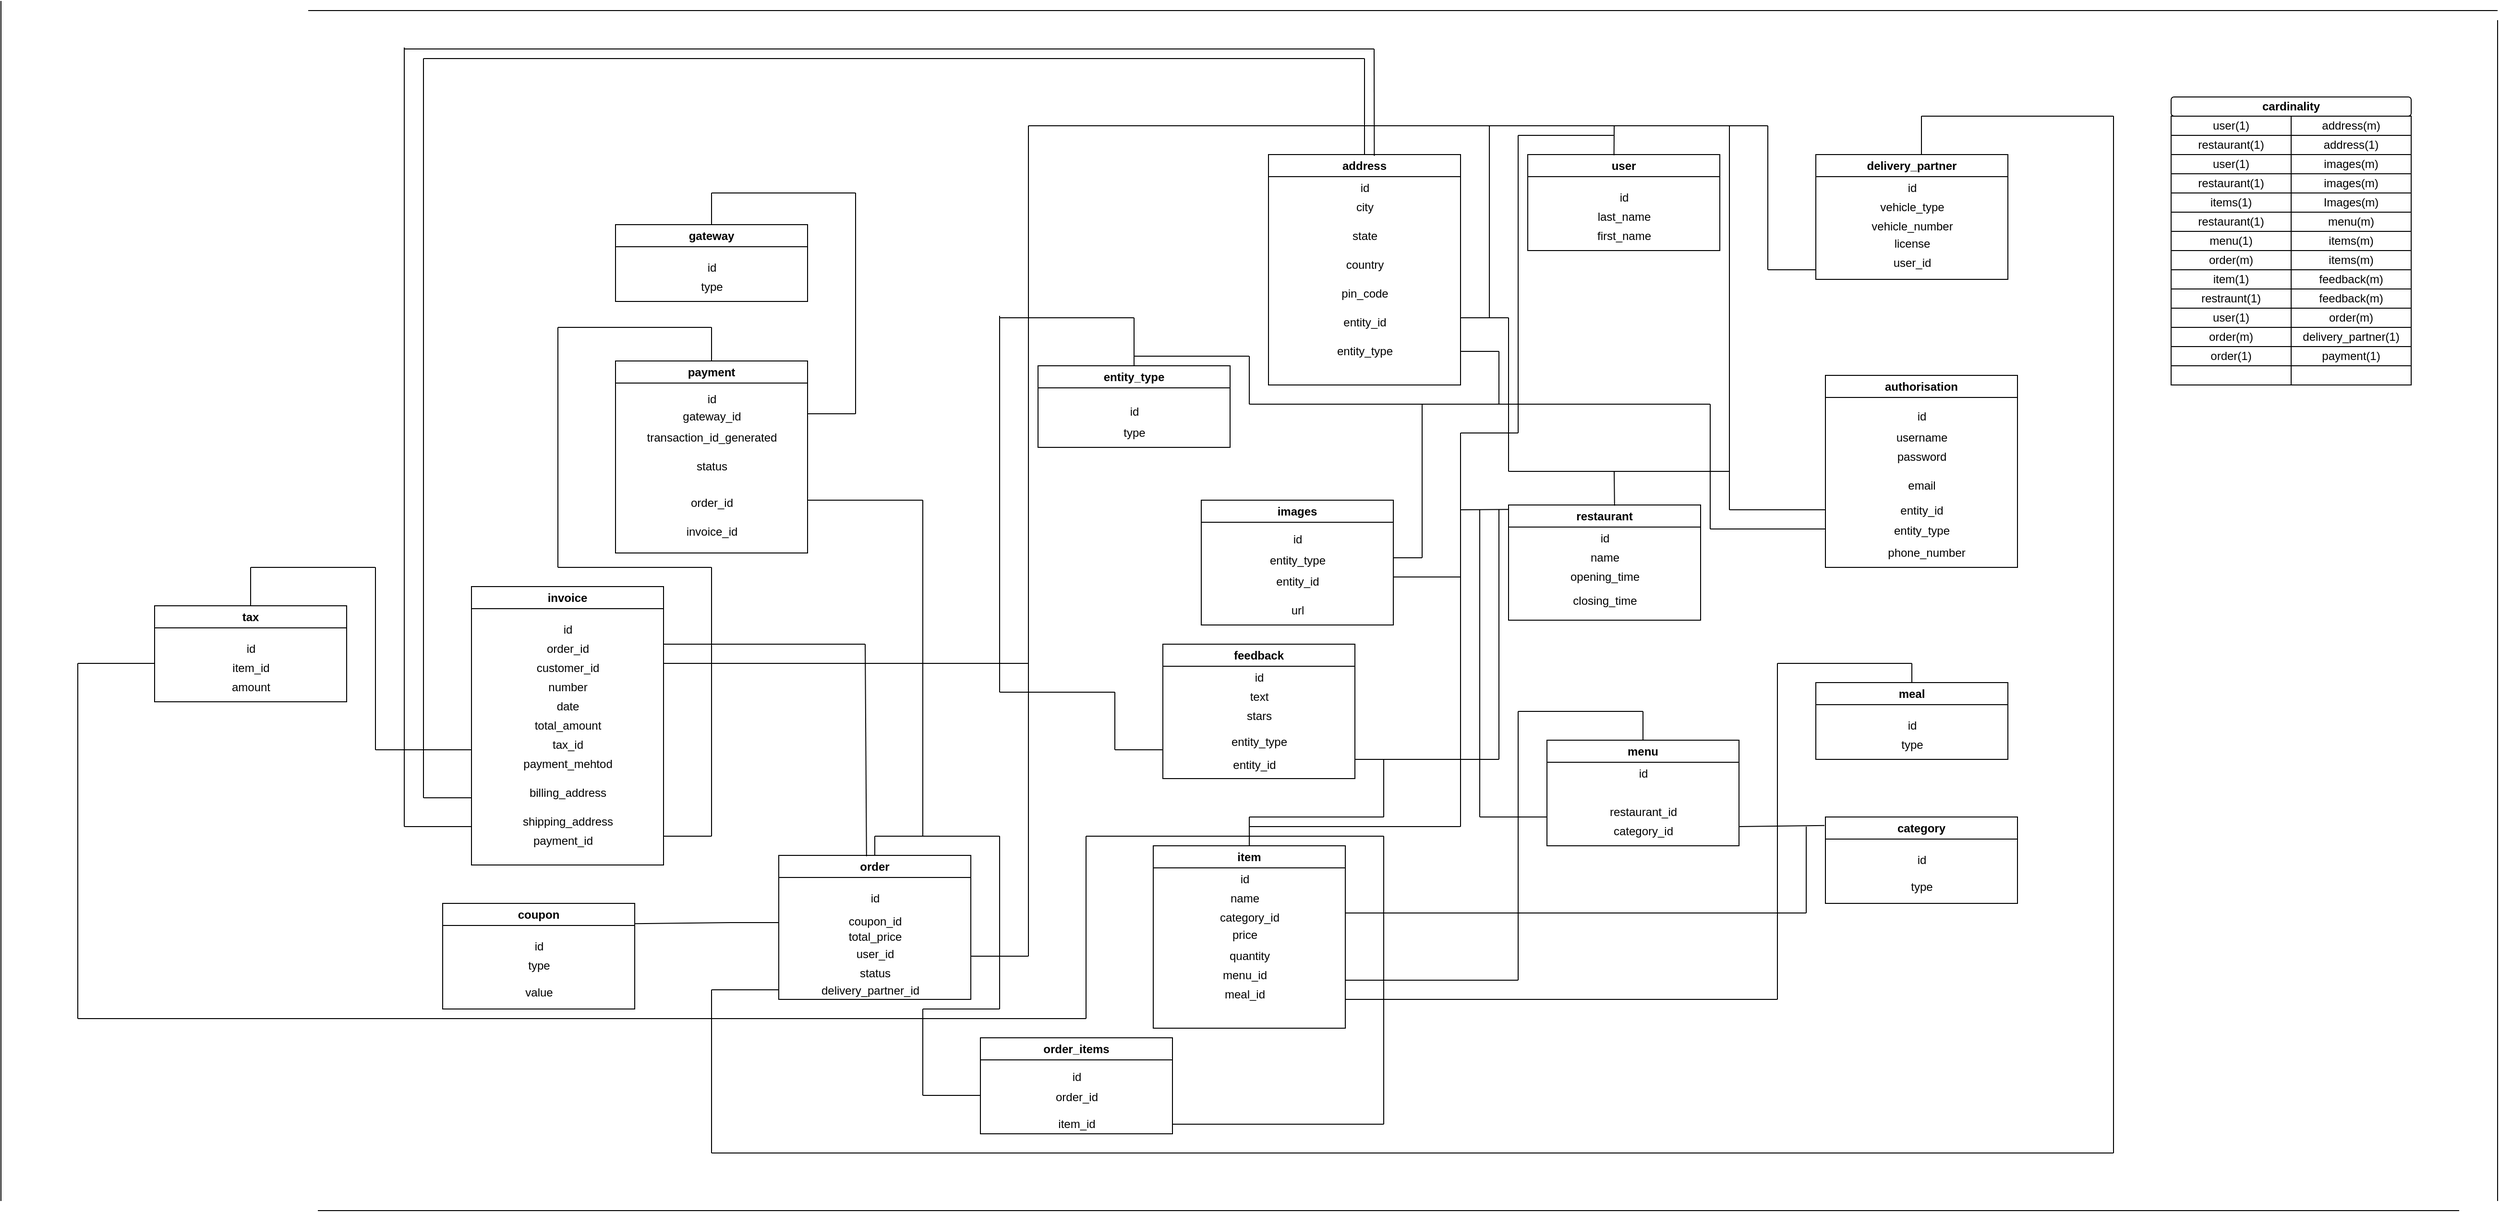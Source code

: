 <mxfile version="26.0.10">
  <diagram name="Page-1" id="R1-yTXo5zvl7rEeogP4f">
    <mxGraphModel dx="4214" dy="1566" grid="1" gridSize="10" guides="1" tooltips="1" connect="1" arrows="1" fold="1" page="1" pageScale="1" pageWidth="850" pageHeight="1100" math="0" shadow="0">
      <root>
        <mxCell id="0" />
        <mxCell id="1" parent="0" />
        <mxCell id="rmzS-7ujOIjfE1PjtxYk-1" value="user" style="swimlane;whiteSpace=wrap;html=1;" parent="1" vertex="1">
          <mxGeometry x="350" y="310" width="200" height="100" as="geometry" />
        </mxCell>
        <mxCell id="rmzS-7ujOIjfE1PjtxYk-2" value="id" style="text;html=1;align=center;verticalAlign=middle;resizable=0;points=[];autosize=1;strokeColor=none;fillColor=none;" parent="rmzS-7ujOIjfE1PjtxYk-1" vertex="1">
          <mxGeometry x="85" y="30" width="30" height="30" as="geometry" />
        </mxCell>
        <mxCell id="rmzS-7ujOIjfE1PjtxYk-6" value="first_name" style="text;html=1;align=center;verticalAlign=middle;resizable=0;points=[];autosize=1;strokeColor=none;fillColor=none;" parent="rmzS-7ujOIjfE1PjtxYk-1" vertex="1">
          <mxGeometry x="60" y="70" width="80" height="30" as="geometry" />
        </mxCell>
        <mxCell id="rmzS-7ujOIjfE1PjtxYk-7" value="last_name" style="text;html=1;align=center;verticalAlign=middle;resizable=0;points=[];autosize=1;strokeColor=none;fillColor=none;" parent="rmzS-7ujOIjfE1PjtxYk-1" vertex="1">
          <mxGeometry x="60" y="50" width="80" height="30" as="geometry" />
        </mxCell>
        <mxCell id="rmzS-7ujOIjfE1PjtxYk-8" value="delivery_partner" style="swimlane;whiteSpace=wrap;html=1;" parent="1" vertex="1">
          <mxGeometry x="650" y="310" width="200" height="130" as="geometry" />
        </mxCell>
        <mxCell id="rmzS-7ujOIjfE1PjtxYk-22" value="vehicle_type" style="text;html=1;align=center;verticalAlign=middle;resizable=0;points=[];autosize=1;strokeColor=none;fillColor=none;" parent="rmzS-7ujOIjfE1PjtxYk-8" vertex="1">
          <mxGeometry x="55" y="40" width="90" height="30" as="geometry" />
        </mxCell>
        <mxCell id="rmzS-7ujOIjfE1PjtxYk-23" value="license" style="text;html=1;align=center;verticalAlign=middle;resizable=0;points=[];autosize=1;strokeColor=none;fillColor=none;" parent="rmzS-7ujOIjfE1PjtxYk-8" vertex="1">
          <mxGeometry x="70" y="78" width="60" height="30" as="geometry" />
        </mxCell>
        <mxCell id="rmzS-7ujOIjfE1PjtxYk-24" value="vehicle_number" style="text;html=1;align=center;verticalAlign=middle;resizable=0;points=[];autosize=1;strokeColor=none;fillColor=none;" parent="rmzS-7ujOIjfE1PjtxYk-8" vertex="1">
          <mxGeometry x="45" y="60" width="110" height="30" as="geometry" />
        </mxCell>
        <mxCell id="rmzS-7ujOIjfE1PjtxYk-30" value="id" style="text;html=1;align=center;verticalAlign=middle;resizable=0;points=[];autosize=1;strokeColor=none;fillColor=none;" parent="rmzS-7ujOIjfE1PjtxYk-8" vertex="1">
          <mxGeometry x="85" y="20" width="30" height="30" as="geometry" />
        </mxCell>
        <mxCell id="rmzS-7ujOIjfE1PjtxYk-9" value="address" style="swimlane;whiteSpace=wrap;html=1;" parent="1" vertex="1">
          <mxGeometry x="80" y="310" width="200" height="240" as="geometry" />
        </mxCell>
        <mxCell id="rmzS-7ujOIjfE1PjtxYk-10" value="city" style="text;html=1;align=center;verticalAlign=middle;resizable=0;points=[];autosize=1;strokeColor=none;fillColor=none;" parent="rmzS-7ujOIjfE1PjtxYk-9" vertex="1">
          <mxGeometry x="80" y="40" width="40" height="30" as="geometry" />
        </mxCell>
        <mxCell id="rmzS-7ujOIjfE1PjtxYk-12" value="pin_code" style="text;html=1;align=center;verticalAlign=middle;resizable=0;points=[];autosize=1;strokeColor=none;fillColor=none;" parent="rmzS-7ujOIjfE1PjtxYk-9" vertex="1">
          <mxGeometry x="65" y="130" width="70" height="30" as="geometry" />
        </mxCell>
        <mxCell id="rmzS-7ujOIjfE1PjtxYk-13" value="state" style="text;html=1;align=center;verticalAlign=middle;resizable=0;points=[];autosize=1;strokeColor=none;fillColor=none;" parent="rmzS-7ujOIjfE1PjtxYk-9" vertex="1">
          <mxGeometry x="75" y="70" width="50" height="30" as="geometry" />
        </mxCell>
        <mxCell id="rmzS-7ujOIjfE1PjtxYk-14" value="country" style="text;html=1;align=center;verticalAlign=middle;resizable=0;points=[];autosize=1;strokeColor=none;fillColor=none;" parent="rmzS-7ujOIjfE1PjtxYk-9" vertex="1">
          <mxGeometry x="70" y="100" width="60" height="30" as="geometry" />
        </mxCell>
        <mxCell id="rmzS-7ujOIjfE1PjtxYk-15" value="entity_id" style="text;html=1;align=center;verticalAlign=middle;resizable=0;points=[];autosize=1;strokeColor=none;fillColor=none;" parent="rmzS-7ujOIjfE1PjtxYk-9" vertex="1">
          <mxGeometry x="65" y="160" width="70" height="30" as="geometry" />
        </mxCell>
        <mxCell id="rmzS-7ujOIjfE1PjtxYk-16" value="id" style="text;html=1;align=center;verticalAlign=middle;resizable=0;points=[];autosize=1;strokeColor=none;fillColor=none;" parent="rmzS-7ujOIjfE1PjtxYk-9" vertex="1">
          <mxGeometry x="85" y="20" width="30" height="30" as="geometry" />
        </mxCell>
        <mxCell id="rmzS-7ujOIjfE1PjtxYk-39" value="entity_type" style="text;html=1;align=center;verticalAlign=middle;resizable=0;points=[];autosize=1;strokeColor=none;fillColor=none;" parent="rmzS-7ujOIjfE1PjtxYk-9" vertex="1">
          <mxGeometry x="60" y="190" width="80" height="30" as="geometry" />
        </mxCell>
        <mxCell id="rmzS-7ujOIjfE1PjtxYk-18" value="" style="endArrow=none;html=1;rounded=0;" parent="1" edge="1">
          <mxGeometry width="50" height="50" relative="1" as="geometry">
            <mxPoint x="280" y="480" as="sourcePoint" />
            <mxPoint x="330" y="480" as="targetPoint" />
          </mxGeometry>
        </mxCell>
        <mxCell id="rmzS-7ujOIjfE1PjtxYk-19" value="" style="endArrow=none;html=1;rounded=0;" parent="1" edge="1">
          <mxGeometry width="50" height="50" relative="1" as="geometry">
            <mxPoint x="310" y="480" as="sourcePoint" />
            <mxPoint x="310" y="280" as="targetPoint" />
          </mxGeometry>
        </mxCell>
        <mxCell id="rmzS-7ujOIjfE1PjtxYk-20" value="" style="endArrow=none;html=1;rounded=0;" parent="1" edge="1">
          <mxGeometry width="50" height="50" relative="1" as="geometry">
            <mxPoint x="310" y="280" as="sourcePoint" />
            <mxPoint x="440" y="280" as="targetPoint" />
          </mxGeometry>
        </mxCell>
        <mxCell id="rmzS-7ujOIjfE1PjtxYk-21" value="" style="endArrow=none;html=1;rounded=0;exitX=0.449;exitY=0.008;exitDx=0;exitDy=0;exitPerimeter=0;" parent="1" source="rmzS-7ujOIjfE1PjtxYk-1" edge="1">
          <mxGeometry width="50" height="50" relative="1" as="geometry">
            <mxPoint x="390" y="440" as="sourcePoint" />
            <mxPoint x="440" y="280" as="targetPoint" />
          </mxGeometry>
        </mxCell>
        <mxCell id="rmzS-7ujOIjfE1PjtxYk-25" value="user_id" style="text;html=1;align=center;verticalAlign=middle;resizable=0;points=[];autosize=1;strokeColor=none;fillColor=none;" parent="1" vertex="1">
          <mxGeometry x="720" y="408" width="60" height="30" as="geometry" />
        </mxCell>
        <mxCell id="rmzS-7ujOIjfE1PjtxYk-26" value="" style="endArrow=none;html=1;rounded=0;" parent="1" edge="1">
          <mxGeometry width="50" height="50" relative="1" as="geometry">
            <mxPoint x="600" y="430" as="sourcePoint" />
            <mxPoint x="650" y="430" as="targetPoint" />
          </mxGeometry>
        </mxCell>
        <mxCell id="rmzS-7ujOIjfE1PjtxYk-27" value="" style="endArrow=none;html=1;rounded=0;" parent="1" edge="1">
          <mxGeometry width="50" height="50" relative="1" as="geometry">
            <mxPoint x="600" y="430" as="sourcePoint" />
            <mxPoint x="600" y="280" as="targetPoint" />
          </mxGeometry>
        </mxCell>
        <mxCell id="rmzS-7ujOIjfE1PjtxYk-28" value="" style="endArrow=none;html=1;rounded=0;" parent="1" edge="1">
          <mxGeometry width="50" height="50" relative="1" as="geometry">
            <mxPoint x="440" y="280" as="sourcePoint" />
            <mxPoint x="600" y="280" as="targetPoint" />
          </mxGeometry>
        </mxCell>
        <mxCell id="rmzS-7ujOIjfE1PjtxYk-35" value="restaurant" style="swimlane;whiteSpace=wrap;html=1;" parent="1" vertex="1">
          <mxGeometry x="330" y="675" width="200" height="120" as="geometry" />
        </mxCell>
        <mxCell id="rmzS-7ujOIjfE1PjtxYk-36" value="id" style="text;html=1;align=center;verticalAlign=middle;resizable=0;points=[];autosize=1;strokeColor=none;fillColor=none;" parent="rmzS-7ujOIjfE1PjtxYk-35" vertex="1">
          <mxGeometry x="85" y="20" width="30" height="30" as="geometry" />
        </mxCell>
        <mxCell id="rmzS-7ujOIjfE1PjtxYk-37" value="name" style="text;html=1;align=center;verticalAlign=middle;resizable=0;points=[];autosize=1;strokeColor=none;fillColor=none;" parent="rmzS-7ujOIjfE1PjtxYk-35" vertex="1">
          <mxGeometry x="75" y="40" width="50" height="30" as="geometry" />
        </mxCell>
        <mxCell id="rmzS-7ujOIjfE1PjtxYk-70" value="opening_time" style="text;html=1;align=center;verticalAlign=middle;resizable=0;points=[];autosize=1;strokeColor=none;fillColor=none;" parent="rmzS-7ujOIjfE1PjtxYk-35" vertex="1">
          <mxGeometry x="50" y="60" width="100" height="30" as="geometry" />
        </mxCell>
        <mxCell id="rmzS-7ujOIjfE1PjtxYk-71" value="closing_time" style="text;html=1;align=center;verticalAlign=middle;resizable=0;points=[];autosize=1;strokeColor=none;fillColor=none;" parent="rmzS-7ujOIjfE1PjtxYk-35" vertex="1">
          <mxGeometry x="55" y="85" width="90" height="30" as="geometry" />
        </mxCell>
        <mxCell id="rmzS-7ujOIjfE1PjtxYk-40" value="entity_type" style="swimlane;whiteSpace=wrap;html=1;" parent="1" vertex="1">
          <mxGeometry x="-160" y="530" width="200" height="85" as="geometry" />
        </mxCell>
        <mxCell id="rmzS-7ujOIjfE1PjtxYk-43" value="type" style="text;html=1;align=center;verticalAlign=middle;resizable=0;points=[];autosize=1;strokeColor=none;fillColor=none;" parent="rmzS-7ujOIjfE1PjtxYk-40" vertex="1">
          <mxGeometry x="75" y="55" width="50" height="30" as="geometry" />
        </mxCell>
        <mxCell id="rmzS-7ujOIjfE1PjtxYk-42" value="id" style="text;html=1;align=center;verticalAlign=middle;resizable=0;points=[];autosize=1;strokeColor=none;fillColor=none;" parent="1" vertex="1">
          <mxGeometry x="-75" y="563" width="30" height="30" as="geometry" />
        </mxCell>
        <mxCell id="rmzS-7ujOIjfE1PjtxYk-44" value="" style="endArrow=none;html=1;rounded=0;" parent="1" edge="1">
          <mxGeometry width="50" height="50" relative="1" as="geometry">
            <mxPoint x="280" y="515" as="sourcePoint" />
            <mxPoint x="320" y="515" as="targetPoint" />
          </mxGeometry>
        </mxCell>
        <mxCell id="rmzS-7ujOIjfE1PjtxYk-45" value="" style="endArrow=none;html=1;rounded=0;" parent="1" edge="1">
          <mxGeometry width="50" height="50" relative="1" as="geometry">
            <mxPoint x="60" y="570" as="sourcePoint" />
            <mxPoint x="320" y="570" as="targetPoint" />
          </mxGeometry>
        </mxCell>
        <mxCell id="rmzS-7ujOIjfE1PjtxYk-46" value="" style="endArrow=none;html=1;rounded=0;" parent="1" edge="1">
          <mxGeometry width="50" height="50" relative="1" as="geometry">
            <mxPoint x="320" y="570" as="sourcePoint" />
            <mxPoint x="320" y="515" as="targetPoint" />
          </mxGeometry>
        </mxCell>
        <mxCell id="rmzS-7ujOIjfE1PjtxYk-47" value="" style="endArrow=none;html=1;rounded=0;" parent="1" edge="1">
          <mxGeometry width="50" height="50" relative="1" as="geometry">
            <mxPoint x="330" y="640" as="sourcePoint" />
            <mxPoint x="330" y="480" as="targetPoint" />
          </mxGeometry>
        </mxCell>
        <mxCell id="rmzS-7ujOIjfE1PjtxYk-48" value="" style="endArrow=none;html=1;rounded=0;" parent="1" edge="1">
          <mxGeometry width="50" height="50" relative="1" as="geometry">
            <mxPoint x="330" y="640" as="sourcePoint" />
            <mxPoint x="440" y="640" as="targetPoint" />
          </mxGeometry>
        </mxCell>
        <mxCell id="rmzS-7ujOIjfE1PjtxYk-52" value="authorisation" style="swimlane;whiteSpace=wrap;html=1;" parent="1" vertex="1">
          <mxGeometry x="660" y="540" width="200" height="200" as="geometry" />
        </mxCell>
        <mxCell id="rmzS-7ujOIjfE1PjtxYk-53" value="id" style="text;html=1;align=center;verticalAlign=middle;resizable=0;points=[];autosize=1;strokeColor=none;fillColor=none;" parent="rmzS-7ujOIjfE1PjtxYk-52" vertex="1">
          <mxGeometry x="85" y="28" width="30" height="30" as="geometry" />
        </mxCell>
        <mxCell id="rmzS-7ujOIjfE1PjtxYk-54" value="username" style="text;html=1;align=center;verticalAlign=middle;resizable=0;points=[];autosize=1;strokeColor=none;fillColor=none;" parent="rmzS-7ujOIjfE1PjtxYk-52" vertex="1">
          <mxGeometry x="60" y="50" width="80" height="30" as="geometry" />
        </mxCell>
        <mxCell id="rmzS-7ujOIjfE1PjtxYk-55" value="password" style="text;html=1;align=center;verticalAlign=middle;resizable=0;points=[];autosize=1;strokeColor=none;fillColor=none;" parent="rmzS-7ujOIjfE1PjtxYk-52" vertex="1">
          <mxGeometry x="65" y="70" width="70" height="30" as="geometry" />
        </mxCell>
        <mxCell id="rmzS-7ujOIjfE1PjtxYk-56" value="email" style="text;html=1;align=center;verticalAlign=middle;resizable=0;points=[];autosize=1;strokeColor=none;fillColor=none;" parent="rmzS-7ujOIjfE1PjtxYk-52" vertex="1">
          <mxGeometry x="75" y="100" width="50" height="30" as="geometry" />
        </mxCell>
        <mxCell id="rmzS-7ujOIjfE1PjtxYk-57" value="entity_type" style="text;html=1;align=center;verticalAlign=middle;resizable=0;points=[];autosize=1;strokeColor=none;fillColor=none;" parent="rmzS-7ujOIjfE1PjtxYk-52" vertex="1">
          <mxGeometry x="60" y="147" width="80" height="30" as="geometry" />
        </mxCell>
        <mxCell id="rmzS-7ujOIjfE1PjtxYk-58" value="entity_id" style="text;html=1;align=center;verticalAlign=middle;resizable=0;points=[];autosize=1;strokeColor=none;fillColor=none;" parent="rmzS-7ujOIjfE1PjtxYk-52" vertex="1">
          <mxGeometry x="65" y="126" width="70" height="30" as="geometry" />
        </mxCell>
        <mxCell id="rmzS-7ujOIjfE1PjtxYk-59" value="phone_number" style="text;html=1;align=center;verticalAlign=middle;resizable=0;points=[];autosize=1;strokeColor=none;fillColor=none;" parent="rmzS-7ujOIjfE1PjtxYk-52" vertex="1">
          <mxGeometry x="55" y="170" width="100" height="30" as="geometry" />
        </mxCell>
        <mxCell id="rmzS-7ujOIjfE1PjtxYk-62" value="" style="endArrow=none;html=1;rounded=0;" parent="1" edge="1">
          <mxGeometry width="50" height="50" relative="1" as="geometry">
            <mxPoint x="560" y="680" as="sourcePoint" />
            <mxPoint x="560" y="280" as="targetPoint" />
          </mxGeometry>
        </mxCell>
        <mxCell id="rmzS-7ujOIjfE1PjtxYk-65" value="" style="endArrow=none;html=1;rounded=0;" parent="1" edge="1">
          <mxGeometry width="50" height="50" relative="1" as="geometry">
            <mxPoint x="560" y="680" as="sourcePoint" />
            <mxPoint x="660" y="680" as="targetPoint" />
          </mxGeometry>
        </mxCell>
        <mxCell id="rmzS-7ujOIjfE1PjtxYk-66" value="" style="endArrow=none;html=1;rounded=0;" parent="1" edge="1">
          <mxGeometry width="50" height="50" relative="1" as="geometry">
            <mxPoint x="320" y="570" as="sourcePoint" />
            <mxPoint x="540" y="570" as="targetPoint" />
          </mxGeometry>
        </mxCell>
        <mxCell id="rmzS-7ujOIjfE1PjtxYk-67" value="" style="endArrow=none;html=1;rounded=0;" parent="1" edge="1">
          <mxGeometry width="50" height="50" relative="1" as="geometry">
            <mxPoint x="540" y="700" as="sourcePoint" />
            <mxPoint x="540" y="570" as="targetPoint" />
          </mxGeometry>
        </mxCell>
        <mxCell id="rmzS-7ujOIjfE1PjtxYk-68" value="" style="endArrow=none;html=1;rounded=0;" parent="1" edge="1">
          <mxGeometry width="50" height="50" relative="1" as="geometry">
            <mxPoint x="540" y="700" as="sourcePoint" />
            <mxPoint x="660" y="700" as="targetPoint" />
          </mxGeometry>
        </mxCell>
        <mxCell id="rmzS-7ujOIjfE1PjtxYk-69" value="" style="endArrow=none;html=1;rounded=0;" parent="1" edge="1">
          <mxGeometry width="50" height="50" relative="1" as="geometry">
            <mxPoint x="440" y="640" as="sourcePoint" />
            <mxPoint x="560" y="640" as="targetPoint" />
          </mxGeometry>
        </mxCell>
        <mxCell id="rmzS-7ujOIjfE1PjtxYk-73" value="images" style="swimlane;whiteSpace=wrap;html=1;" parent="1" vertex="1">
          <mxGeometry x="10" y="670" width="200" height="130" as="geometry" />
        </mxCell>
        <mxCell id="rmzS-7ujOIjfE1PjtxYk-74" value="id" style="text;html=1;align=center;verticalAlign=middle;resizable=0;points=[];autosize=1;strokeColor=none;fillColor=none;" parent="rmzS-7ujOIjfE1PjtxYk-73" vertex="1">
          <mxGeometry x="85" y="26" width="30" height="30" as="geometry" />
        </mxCell>
        <mxCell id="rmzS-7ujOIjfE1PjtxYk-77" value="url" style="text;html=1;align=center;verticalAlign=middle;resizable=0;points=[];autosize=1;strokeColor=none;fillColor=none;" parent="rmzS-7ujOIjfE1PjtxYk-73" vertex="1">
          <mxGeometry x="80" y="100" width="40" height="30" as="geometry" />
        </mxCell>
        <mxCell id="rmzS-7ujOIjfE1PjtxYk-75" value="entity_type" style="text;html=1;align=center;verticalAlign=middle;resizable=0;points=[];autosize=1;strokeColor=none;fillColor=none;" parent="1" vertex="1">
          <mxGeometry x="70" y="718" width="80" height="30" as="geometry" />
        </mxCell>
        <mxCell id="rmzS-7ujOIjfE1PjtxYk-76" value="entity_id" style="text;html=1;align=center;verticalAlign=middle;resizable=0;points=[];autosize=1;strokeColor=none;fillColor=none;" parent="1" vertex="1">
          <mxGeometry x="75" y="740" width="70" height="30" as="geometry" />
        </mxCell>
        <mxCell id="rmzS-7ujOIjfE1PjtxYk-78" value="" style="endArrow=none;html=1;rounded=0;" parent="1" edge="1">
          <mxGeometry width="50" height="50" relative="1" as="geometry">
            <mxPoint x="210" y="730" as="sourcePoint" />
            <mxPoint x="240" y="730" as="targetPoint" />
          </mxGeometry>
        </mxCell>
        <mxCell id="rmzS-7ujOIjfE1PjtxYk-79" value="" style="endArrow=none;html=1;rounded=0;" parent="1" edge="1">
          <mxGeometry width="50" height="50" relative="1" as="geometry">
            <mxPoint x="240" y="730" as="sourcePoint" />
            <mxPoint x="240" y="570" as="targetPoint" />
          </mxGeometry>
        </mxCell>
        <mxCell id="rmzS-7ujOIjfE1PjtxYk-80" value="" style="endArrow=none;html=1;rounded=0;" parent="1" edge="1">
          <mxGeometry width="50" height="50" relative="1" as="geometry">
            <mxPoint x="210" y="750" as="sourcePoint" />
            <mxPoint x="280" y="750" as="targetPoint" />
          </mxGeometry>
        </mxCell>
        <mxCell id="rmzS-7ujOIjfE1PjtxYk-81" value="" style="endArrow=none;html=1;rounded=0;" parent="1" edge="1">
          <mxGeometry width="50" height="50" relative="1" as="geometry">
            <mxPoint x="280" y="750" as="sourcePoint" />
            <mxPoint x="280" y="600" as="targetPoint" />
          </mxGeometry>
        </mxCell>
        <mxCell id="rmzS-7ujOIjfE1PjtxYk-84" value="" style="endArrow=none;html=1;rounded=0;" parent="1" edge="1">
          <mxGeometry width="50" height="50" relative="1" as="geometry">
            <mxPoint x="280" y="600" as="sourcePoint" />
            <mxPoint x="340" y="600" as="targetPoint" />
          </mxGeometry>
        </mxCell>
        <mxCell id="rmzS-7ujOIjfE1PjtxYk-85" value="" style="endArrow=none;html=1;rounded=0;" parent="1" edge="1">
          <mxGeometry width="50" height="50" relative="1" as="geometry">
            <mxPoint x="340" y="600" as="sourcePoint" />
            <mxPoint x="340" y="290" as="targetPoint" />
          </mxGeometry>
        </mxCell>
        <mxCell id="rmzS-7ujOIjfE1PjtxYk-86" value="" style="endArrow=none;html=1;rounded=0;" parent="1" edge="1">
          <mxGeometry width="50" height="50" relative="1" as="geometry">
            <mxPoint x="340" y="290" as="sourcePoint" />
            <mxPoint x="440" y="290" as="targetPoint" />
          </mxGeometry>
        </mxCell>
        <mxCell id="rmzS-7ujOIjfE1PjtxYk-87" value="menu" style="swimlane;whiteSpace=wrap;html=1;" parent="1" vertex="1">
          <mxGeometry x="370" y="920" width="200" height="110" as="geometry" />
        </mxCell>
        <mxCell id="rmzS-7ujOIjfE1PjtxYk-88" value="id" style="text;html=1;align=center;verticalAlign=middle;resizable=0;points=[];autosize=1;strokeColor=none;fillColor=none;" parent="rmzS-7ujOIjfE1PjtxYk-87" vertex="1">
          <mxGeometry x="85" y="20" width="30" height="30" as="geometry" />
        </mxCell>
        <mxCell id="rmzS-7ujOIjfE1PjtxYk-98" value="restaurant_id" style="text;html=1;align=center;verticalAlign=middle;resizable=0;points=[];autosize=1;strokeColor=none;fillColor=none;" parent="rmzS-7ujOIjfE1PjtxYk-87" vertex="1">
          <mxGeometry x="55" y="60" width="90" height="30" as="geometry" />
        </mxCell>
        <mxCell id="rmzS-7ujOIjfE1PjtxYk-104" value="category_id" style="text;html=1;align=center;verticalAlign=middle;resizable=0;points=[];autosize=1;strokeColor=none;fillColor=none;" parent="rmzS-7ujOIjfE1PjtxYk-87" vertex="1">
          <mxGeometry x="55" y="80" width="90" height="30" as="geometry" />
        </mxCell>
        <mxCell id="rmzS-7ujOIjfE1PjtxYk-91" value="meal" style="swimlane;whiteSpace=wrap;html=1;" parent="1" vertex="1">
          <mxGeometry x="650" y="860" width="200" height="80" as="geometry" />
        </mxCell>
        <mxCell id="rmzS-7ujOIjfE1PjtxYk-92" value="id" style="text;html=1;align=center;verticalAlign=middle;resizable=0;points=[];autosize=1;strokeColor=none;fillColor=none;" parent="rmzS-7ujOIjfE1PjtxYk-91" vertex="1">
          <mxGeometry x="85" y="30" width="30" height="30" as="geometry" />
        </mxCell>
        <mxCell id="rmzS-7ujOIjfE1PjtxYk-93" value="type" style="text;html=1;align=center;verticalAlign=middle;resizable=0;points=[];autosize=1;strokeColor=none;fillColor=none;" parent="rmzS-7ujOIjfE1PjtxYk-91" vertex="1">
          <mxGeometry x="75" y="50" width="50" height="30" as="geometry" />
        </mxCell>
        <mxCell id="rmzS-7ujOIjfE1PjtxYk-95" value="" style="endArrow=none;html=1;rounded=0;" parent="1" edge="1">
          <mxGeometry width="50" height="50" relative="1" as="geometry">
            <mxPoint x="610" y="970" as="sourcePoint" />
            <mxPoint x="610" y="840" as="targetPoint" />
          </mxGeometry>
        </mxCell>
        <mxCell id="rmzS-7ujOIjfE1PjtxYk-96" value="" style="endArrow=none;html=1;rounded=0;" parent="1" edge="1">
          <mxGeometry width="50" height="50" relative="1" as="geometry">
            <mxPoint x="610" y="840" as="sourcePoint" />
            <mxPoint x="750" y="840" as="targetPoint" />
          </mxGeometry>
        </mxCell>
        <mxCell id="rmzS-7ujOIjfE1PjtxYk-97" value="" style="endArrow=none;html=1;rounded=0;exitX=0.5;exitY=0;exitDx=0;exitDy=0;" parent="1" source="rmzS-7ujOIjfE1PjtxYk-91" edge="1">
          <mxGeometry width="50" height="50" relative="1" as="geometry">
            <mxPoint x="580" y="980" as="sourcePoint" />
            <mxPoint x="750" y="840" as="targetPoint" />
          </mxGeometry>
        </mxCell>
        <mxCell id="rmzS-7ujOIjfE1PjtxYk-99" value="" style="endArrow=none;html=1;rounded=0;exitX=0.552;exitY=0.006;exitDx=0;exitDy=0;exitPerimeter=0;" parent="1" source="rmzS-7ujOIjfE1PjtxYk-35" edge="1">
          <mxGeometry width="50" height="50" relative="1" as="geometry">
            <mxPoint x="470" y="690" as="sourcePoint" />
            <mxPoint x="440" y="640" as="targetPoint" />
          </mxGeometry>
        </mxCell>
        <mxCell id="rmzS-7ujOIjfE1PjtxYk-100" value="" style="endArrow=none;html=1;rounded=0;entryX=0.002;entryY=0.039;entryDx=0;entryDy=0;entryPerimeter=0;" parent="1" target="rmzS-7ujOIjfE1PjtxYk-35" edge="1">
          <mxGeometry width="50" height="50" relative="1" as="geometry">
            <mxPoint x="280" y="680" as="sourcePoint" />
            <mxPoint x="520" y="640" as="targetPoint" />
          </mxGeometry>
        </mxCell>
        <mxCell id="rmzS-7ujOIjfE1PjtxYk-101" value="" style="endArrow=none;html=1;rounded=0;" parent="1" edge="1">
          <mxGeometry width="50" height="50" relative="1" as="geometry">
            <mxPoint x="370" y="1000" as="sourcePoint" />
            <mxPoint x="300" y="1000" as="targetPoint" />
          </mxGeometry>
        </mxCell>
        <mxCell id="rmzS-7ujOIjfE1PjtxYk-102" value="" style="endArrow=none;html=1;rounded=0;" parent="1" edge="1">
          <mxGeometry width="50" height="50" relative="1" as="geometry">
            <mxPoint x="300" y="1000" as="sourcePoint" />
            <mxPoint x="300" y="680" as="targetPoint" />
          </mxGeometry>
        </mxCell>
        <mxCell id="rmzS-7ujOIjfE1PjtxYk-103" value="category" style="swimlane;whiteSpace=wrap;html=1;" parent="1" vertex="1">
          <mxGeometry x="660" y="1000" width="200" height="90" as="geometry" />
        </mxCell>
        <mxCell id="rmzS-7ujOIjfE1PjtxYk-105" value="id" style="text;html=1;align=center;verticalAlign=middle;resizable=0;points=[];autosize=1;strokeColor=none;fillColor=none;" parent="rmzS-7ujOIjfE1PjtxYk-103" vertex="1">
          <mxGeometry x="85" y="30" width="30" height="30" as="geometry" />
        </mxCell>
        <mxCell id="rmzS-7ujOIjfE1PjtxYk-106" value="type" style="text;html=1;align=center;verticalAlign=middle;resizable=0;points=[];autosize=1;strokeColor=none;fillColor=none;" parent="rmzS-7ujOIjfE1PjtxYk-103" vertex="1">
          <mxGeometry x="75" y="58" width="50" height="30" as="geometry" />
        </mxCell>
        <mxCell id="rmzS-7ujOIjfE1PjtxYk-107" value="" style="endArrow=none;html=1;rounded=0;entryX=-0.005;entryY=0.098;entryDx=0;entryDy=0;entryPerimeter=0;" parent="1" target="rmzS-7ujOIjfE1PjtxYk-103" edge="1">
          <mxGeometry width="50" height="50" relative="1" as="geometry">
            <mxPoint x="570" y="1010" as="sourcePoint" />
            <mxPoint x="660" y="990" as="targetPoint" />
          </mxGeometry>
        </mxCell>
        <mxCell id="rmzS-7ujOIjfE1PjtxYk-109" value="item" style="swimlane;whiteSpace=wrap;html=1;" parent="1" vertex="1">
          <mxGeometry x="-40" y="1030" width="200" height="190" as="geometry" />
        </mxCell>
        <mxCell id="rmzS-7ujOIjfE1PjtxYk-110" value="id" style="text;html=1;align=center;verticalAlign=middle;resizable=0;points=[];autosize=1;strokeColor=none;fillColor=none;" parent="rmzS-7ujOIjfE1PjtxYk-109" vertex="1">
          <mxGeometry x="80" y="20" width="30" height="30" as="geometry" />
        </mxCell>
        <mxCell id="rmzS-7ujOIjfE1PjtxYk-111" value="name" style="text;html=1;align=center;verticalAlign=middle;resizable=0;points=[];autosize=1;strokeColor=none;fillColor=none;" parent="rmzS-7ujOIjfE1PjtxYk-109" vertex="1">
          <mxGeometry x="70" y="40" width="50" height="30" as="geometry" />
        </mxCell>
        <mxCell id="rmzS-7ujOIjfE1PjtxYk-112" value="category_id" style="text;html=1;align=center;verticalAlign=middle;resizable=0;points=[];autosize=1;strokeColor=none;fillColor=none;" parent="rmzS-7ujOIjfE1PjtxYk-109" vertex="1">
          <mxGeometry x="55" y="60" width="90" height="30" as="geometry" />
        </mxCell>
        <mxCell id="rmzS-7ujOIjfE1PjtxYk-115" value="price" style="text;html=1;align=center;verticalAlign=middle;resizable=0;points=[];autosize=1;strokeColor=none;fillColor=none;" parent="rmzS-7ujOIjfE1PjtxYk-109" vertex="1">
          <mxGeometry x="70" y="78" width="50" height="30" as="geometry" />
        </mxCell>
        <mxCell id="rmzS-7ujOIjfE1PjtxYk-138" value="quantity" style="text;html=1;align=center;verticalAlign=middle;resizable=0;points=[];autosize=1;strokeColor=none;fillColor=none;" parent="rmzS-7ujOIjfE1PjtxYk-109" vertex="1">
          <mxGeometry x="65" y="100" width="70" height="30" as="geometry" />
        </mxCell>
        <mxCell id="rmzS-7ujOIjfE1PjtxYk-358" value="menu_id" style="text;html=1;align=center;verticalAlign=middle;resizable=0;points=[];autosize=1;strokeColor=none;fillColor=none;" parent="rmzS-7ujOIjfE1PjtxYk-109" vertex="1">
          <mxGeometry x="60" y="120" width="70" height="30" as="geometry" />
        </mxCell>
        <mxCell id="rmzS-7ujOIjfE1PjtxYk-89" value="meal_id" style="text;html=1;align=center;verticalAlign=middle;resizable=0;points=[];autosize=1;strokeColor=none;fillColor=none;" parent="rmzS-7ujOIjfE1PjtxYk-109" vertex="1">
          <mxGeometry x="60" y="140" width="70" height="30" as="geometry" />
        </mxCell>
        <mxCell id="rmzS-7ujOIjfE1PjtxYk-113" value="" style="endArrow=none;html=1;rounded=0;" parent="1" edge="1">
          <mxGeometry width="50" height="50" relative="1" as="geometry">
            <mxPoint x="160" y="1100" as="sourcePoint" />
            <mxPoint x="640" y="1100" as="targetPoint" />
          </mxGeometry>
        </mxCell>
        <mxCell id="rmzS-7ujOIjfE1PjtxYk-114" value="" style="endArrow=none;html=1;rounded=0;" parent="1" edge="1">
          <mxGeometry width="50" height="50" relative="1" as="geometry">
            <mxPoint x="640" y="1100" as="sourcePoint" />
            <mxPoint x="640" y="1010" as="targetPoint" />
          </mxGeometry>
        </mxCell>
        <mxCell id="rmzS-7ujOIjfE1PjtxYk-116" value="feedback" style="swimlane;whiteSpace=wrap;html=1;" parent="1" vertex="1">
          <mxGeometry x="-30" y="820" width="200" height="140" as="geometry" />
        </mxCell>
        <mxCell id="rmzS-7ujOIjfE1PjtxYk-117" value="id" style="text;html=1;align=center;verticalAlign=middle;resizable=0;points=[];autosize=1;strokeColor=none;fillColor=none;" parent="rmzS-7ujOIjfE1PjtxYk-116" vertex="1">
          <mxGeometry x="85" y="20" width="30" height="30" as="geometry" />
        </mxCell>
        <mxCell id="rmzS-7ujOIjfE1PjtxYk-118" value="text" style="text;html=1;align=center;verticalAlign=middle;resizable=0;points=[];autosize=1;strokeColor=none;fillColor=none;" parent="rmzS-7ujOIjfE1PjtxYk-116" vertex="1">
          <mxGeometry x="80" y="40" width="40" height="30" as="geometry" />
        </mxCell>
        <mxCell id="rmzS-7ujOIjfE1PjtxYk-119" value="stars" style="text;html=1;align=center;verticalAlign=middle;resizable=0;points=[];autosize=1;strokeColor=none;fillColor=none;" parent="rmzS-7ujOIjfE1PjtxYk-116" vertex="1">
          <mxGeometry x="75" y="60" width="50" height="30" as="geometry" />
        </mxCell>
        <mxCell id="rmzS-7ujOIjfE1PjtxYk-121" value="entity_type" style="text;html=1;align=center;verticalAlign=middle;resizable=0;points=[];autosize=1;strokeColor=none;fillColor=none;" parent="rmzS-7ujOIjfE1PjtxYk-116" vertex="1">
          <mxGeometry x="60" y="87" width="80" height="30" as="geometry" />
        </mxCell>
        <mxCell id="rmzS-7ujOIjfE1PjtxYk-122" value="entity_id" style="text;html=1;align=center;verticalAlign=middle;resizable=0;points=[];autosize=1;strokeColor=none;fillColor=none;" parent="rmzS-7ujOIjfE1PjtxYk-116" vertex="1">
          <mxGeometry x="60" y="111" width="70" height="30" as="geometry" />
        </mxCell>
        <mxCell id="rmzS-7ujOIjfE1PjtxYk-124" value="" style="endArrow=none;html=1;rounded=0;" parent="1" edge="1">
          <mxGeometry width="50" height="50" relative="1" as="geometry">
            <mxPoint x="-200" y="870" as="sourcePoint" />
            <mxPoint x="-200" y="478" as="targetPoint" />
          </mxGeometry>
        </mxCell>
        <mxCell id="rmzS-7ujOIjfE1PjtxYk-125" value="" style="endArrow=none;html=1;rounded=0;" parent="1" edge="1">
          <mxGeometry width="50" height="50" relative="1" as="geometry">
            <mxPoint x="-200" y="870" as="sourcePoint" />
            <mxPoint x="-80" y="870" as="targetPoint" />
          </mxGeometry>
        </mxCell>
        <mxCell id="rmzS-7ujOIjfE1PjtxYk-126" value="" style="endArrow=none;html=1;rounded=0;" parent="1" edge="1">
          <mxGeometry width="50" height="50" relative="1" as="geometry">
            <mxPoint x="-80" y="930" as="sourcePoint" />
            <mxPoint x="-80" y="870" as="targetPoint" />
          </mxGeometry>
        </mxCell>
        <mxCell id="rmzS-7ujOIjfE1PjtxYk-127" value="" style="endArrow=none;html=1;rounded=0;" parent="1" edge="1">
          <mxGeometry width="50" height="50" relative="1" as="geometry">
            <mxPoint x="-80" y="930" as="sourcePoint" />
            <mxPoint x="-30" y="930" as="targetPoint" />
          </mxGeometry>
        </mxCell>
        <mxCell id="rmzS-7ujOIjfE1PjtxYk-128" value="" style="endArrow=none;html=1;rounded=0;" parent="1" edge="1">
          <mxGeometry width="50" height="50" relative="1" as="geometry">
            <mxPoint x="-200" y="480" as="sourcePoint" />
            <mxPoint x="-60" y="480" as="targetPoint" />
          </mxGeometry>
        </mxCell>
        <mxCell id="rmzS-7ujOIjfE1PjtxYk-129" value="" style="endArrow=none;html=1;rounded=0;" parent="1" source="rmzS-7ujOIjfE1PjtxYk-40" edge="1">
          <mxGeometry width="50" height="50" relative="1" as="geometry">
            <mxPoint x="-160" y="550" as="sourcePoint" />
            <mxPoint x="-60" y="480" as="targetPoint" />
          </mxGeometry>
        </mxCell>
        <mxCell id="rmzS-7ujOIjfE1PjtxYk-130" value="" style="endArrow=none;html=1;rounded=0;" parent="1" edge="1">
          <mxGeometry width="50" height="50" relative="1" as="geometry">
            <mxPoint x="170" y="940" as="sourcePoint" />
            <mxPoint x="320" y="940" as="targetPoint" />
          </mxGeometry>
        </mxCell>
        <mxCell id="rmzS-7ujOIjfE1PjtxYk-131" value="" style="endArrow=none;html=1;rounded=0;" parent="1" edge="1">
          <mxGeometry width="50" height="50" relative="1" as="geometry">
            <mxPoint x="320" y="940" as="sourcePoint" />
            <mxPoint x="320" y="680" as="targetPoint" />
          </mxGeometry>
        </mxCell>
        <mxCell id="rmzS-7ujOIjfE1PjtxYk-132" value="" style="endArrow=none;html=1;rounded=0;" parent="1" edge="1">
          <mxGeometry width="50" height="50" relative="1" as="geometry">
            <mxPoint x="200" y="1000" as="sourcePoint" />
            <mxPoint x="200" y="940" as="targetPoint" />
          </mxGeometry>
        </mxCell>
        <mxCell id="rmzS-7ujOIjfE1PjtxYk-133" value="" style="endArrow=none;html=1;rounded=0;" parent="1" edge="1">
          <mxGeometry width="50" height="50" relative="1" as="geometry">
            <mxPoint x="60" y="1000" as="sourcePoint" />
            <mxPoint x="200" y="1000" as="targetPoint" />
          </mxGeometry>
        </mxCell>
        <mxCell id="rmzS-7ujOIjfE1PjtxYk-134" value="" style="endArrow=none;html=1;rounded=0;exitX=0.5;exitY=0;exitDx=0;exitDy=0;" parent="1" source="rmzS-7ujOIjfE1PjtxYk-109" edge="1">
          <mxGeometry width="50" height="50" relative="1" as="geometry">
            <mxPoint x="190" y="1090" as="sourcePoint" />
            <mxPoint x="60" y="1000" as="targetPoint" />
          </mxGeometry>
        </mxCell>
        <mxCell id="rmzS-7ujOIjfE1PjtxYk-135" value="" style="endArrow=none;html=1;rounded=0;" parent="1" edge="1">
          <mxGeometry width="50" height="50" relative="1" as="geometry">
            <mxPoint x="280" y="1010" as="sourcePoint" />
            <mxPoint x="280" y="750" as="targetPoint" />
          </mxGeometry>
        </mxCell>
        <mxCell id="rmzS-7ujOIjfE1PjtxYk-136" value="" style="endArrow=none;html=1;rounded=0;" parent="1" edge="1">
          <mxGeometry width="50" height="50" relative="1" as="geometry">
            <mxPoint x="60" y="1010" as="sourcePoint" />
            <mxPoint x="280" y="1010" as="targetPoint" />
          </mxGeometry>
        </mxCell>
        <mxCell id="rmzS-7ujOIjfE1PjtxYk-139" value="order" style="swimlane;whiteSpace=wrap;html=1;" parent="1" vertex="1">
          <mxGeometry x="-430" y="1040" width="200" height="150" as="geometry" />
        </mxCell>
        <mxCell id="rmzS-7ujOIjfE1PjtxYk-140" value="id" style="text;html=1;align=center;verticalAlign=middle;resizable=0;points=[];autosize=1;strokeColor=none;fillColor=none;" parent="rmzS-7ujOIjfE1PjtxYk-139" vertex="1">
          <mxGeometry x="85" y="30" width="30" height="30" as="geometry" />
        </mxCell>
        <mxCell id="rmzS-7ujOIjfE1PjtxYk-144" value="coupon_id" style="text;html=1;align=center;verticalAlign=middle;resizable=0;points=[];autosize=1;strokeColor=none;fillColor=none;" parent="rmzS-7ujOIjfE1PjtxYk-139" vertex="1">
          <mxGeometry x="60" y="54" width="80" height="30" as="geometry" />
        </mxCell>
        <mxCell id="rmzS-7ujOIjfE1PjtxYk-145" value="total_price" style="text;html=1;align=center;verticalAlign=middle;resizable=0;points=[];autosize=1;strokeColor=none;fillColor=none;" parent="rmzS-7ujOIjfE1PjtxYk-139" vertex="1">
          <mxGeometry x="60" y="70" width="80" height="30" as="geometry" />
        </mxCell>
        <mxCell id="rmzS-7ujOIjfE1PjtxYk-146" value="user_id" style="text;html=1;align=center;verticalAlign=middle;resizable=0;points=[];autosize=1;strokeColor=none;fillColor=none;" parent="rmzS-7ujOIjfE1PjtxYk-139" vertex="1">
          <mxGeometry x="70" y="88" width="60" height="30" as="geometry" />
        </mxCell>
        <mxCell id="rmzS-7ujOIjfE1PjtxYk-147" value="status" style="text;html=1;align=center;verticalAlign=middle;resizable=0;points=[];autosize=1;strokeColor=none;fillColor=none;" parent="rmzS-7ujOIjfE1PjtxYk-139" vertex="1">
          <mxGeometry x="70" y="108" width="60" height="30" as="geometry" />
        </mxCell>
        <mxCell id="rmzS-7ujOIjfE1PjtxYk-171" value="delivery_partner_id" style="text;html=1;align=center;verticalAlign=middle;resizable=0;points=[];autosize=1;strokeColor=none;fillColor=none;" parent="rmzS-7ujOIjfE1PjtxYk-139" vertex="1">
          <mxGeometry x="30" y="126" width="130" height="30" as="geometry" />
        </mxCell>
        <mxCell id="rmzS-7ujOIjfE1PjtxYk-142" value="" style="endArrow=none;html=1;rounded=0;" parent="1" edge="1">
          <mxGeometry width="50" height="50" relative="1" as="geometry">
            <mxPoint x="-60" y="520" as="sourcePoint" />
            <mxPoint x="60" y="520" as="targetPoint" />
          </mxGeometry>
        </mxCell>
        <mxCell id="rmzS-7ujOIjfE1PjtxYk-143" value="" style="endArrow=none;html=1;rounded=0;" parent="1" edge="1">
          <mxGeometry width="50" height="50" relative="1" as="geometry">
            <mxPoint x="60" y="570" as="sourcePoint" />
            <mxPoint x="60" y="520" as="targetPoint" />
          </mxGeometry>
        </mxCell>
        <mxCell id="rmzS-7ujOIjfE1PjtxYk-148" value="coupon" style="swimlane;whiteSpace=wrap;html=1;" parent="1" vertex="1">
          <mxGeometry x="-780" y="1090" width="200" height="110" as="geometry" />
        </mxCell>
        <mxCell id="rmzS-7ujOIjfE1PjtxYk-149" value="id" style="text;html=1;align=center;verticalAlign=middle;resizable=0;points=[];autosize=1;strokeColor=none;fillColor=none;" parent="rmzS-7ujOIjfE1PjtxYk-148" vertex="1">
          <mxGeometry x="85" y="30" width="30" height="30" as="geometry" />
        </mxCell>
        <mxCell id="rmzS-7ujOIjfE1PjtxYk-150" value="type" style="text;html=1;align=center;verticalAlign=middle;resizable=0;points=[];autosize=1;strokeColor=none;fillColor=none;" parent="rmzS-7ujOIjfE1PjtxYk-148" vertex="1">
          <mxGeometry x="75" y="50" width="50" height="30" as="geometry" />
        </mxCell>
        <mxCell id="rmzS-7ujOIjfE1PjtxYk-151" value="" style="endArrow=none;html=1;rounded=0;" parent="1" edge="1">
          <mxGeometry width="50" height="50" relative="1" as="geometry">
            <mxPoint x="-480" y="1110" as="sourcePoint" />
            <mxPoint x="-430" y="1110" as="targetPoint" />
          </mxGeometry>
        </mxCell>
        <mxCell id="rmzS-7ujOIjfE1PjtxYk-155" value="" style="endArrow=none;html=1;rounded=0;" parent="1" edge="1">
          <mxGeometry width="50" height="50" relative="1" as="geometry">
            <mxPoint x="-230" y="1145" as="sourcePoint" />
            <mxPoint x="-170" y="1145" as="targetPoint" />
          </mxGeometry>
        </mxCell>
        <mxCell id="rmzS-7ujOIjfE1PjtxYk-156" value="" style="endArrow=none;html=1;rounded=0;" parent="1" edge="1">
          <mxGeometry width="50" height="50" relative="1" as="geometry">
            <mxPoint x="-170" y="1145" as="sourcePoint" />
            <mxPoint x="-170" y="280" as="targetPoint" />
          </mxGeometry>
        </mxCell>
        <mxCell id="rmzS-7ujOIjfE1PjtxYk-157" value="" style="endArrow=none;html=1;rounded=0;" parent="1" edge="1">
          <mxGeometry width="50" height="50" relative="1" as="geometry">
            <mxPoint x="-170" y="280" as="sourcePoint" />
            <mxPoint x="310" y="280" as="targetPoint" />
          </mxGeometry>
        </mxCell>
        <mxCell id="rmzS-7ujOIjfE1PjtxYk-158" value="order_items" style="swimlane;whiteSpace=wrap;html=1;" parent="1" vertex="1">
          <mxGeometry x="-220" y="1230" width="200" height="100" as="geometry" />
        </mxCell>
        <mxCell id="rmzS-7ujOIjfE1PjtxYk-159" value="id" style="text;html=1;align=center;verticalAlign=middle;resizable=0;points=[];autosize=1;strokeColor=none;fillColor=none;" parent="rmzS-7ujOIjfE1PjtxYk-158" vertex="1">
          <mxGeometry x="85" y="26" width="30" height="30" as="geometry" />
        </mxCell>
        <mxCell id="rmzS-7ujOIjfE1PjtxYk-160" value="order_id" style="text;html=1;align=center;verticalAlign=middle;resizable=0;points=[];autosize=1;strokeColor=none;fillColor=none;" parent="rmzS-7ujOIjfE1PjtxYk-158" vertex="1">
          <mxGeometry x="65" y="47" width="70" height="30" as="geometry" />
        </mxCell>
        <mxCell id="rmzS-7ujOIjfE1PjtxYk-161" value="item_id" style="text;html=1;align=center;verticalAlign=middle;resizable=0;points=[];autosize=1;strokeColor=none;fillColor=none;" parent="rmzS-7ujOIjfE1PjtxYk-158" vertex="1">
          <mxGeometry x="70" y="75" width="60" height="30" as="geometry" />
        </mxCell>
        <mxCell id="rmzS-7ujOIjfE1PjtxYk-162" value="" style="endArrow=none;html=1;rounded=0;" parent="1" edge="1">
          <mxGeometry width="50" height="50" relative="1" as="geometry">
            <mxPoint x="-200" y="1200" as="sourcePoint" />
            <mxPoint x="-280" y="1200" as="targetPoint" />
          </mxGeometry>
        </mxCell>
        <mxCell id="rmzS-7ujOIjfE1PjtxYk-163" value="" style="endArrow=none;html=1;rounded=0;" parent="1" edge="1">
          <mxGeometry width="50" height="50" relative="1" as="geometry">
            <mxPoint x="-280" y="1290" as="sourcePoint" />
            <mxPoint x="-280" y="1200" as="targetPoint" />
          </mxGeometry>
        </mxCell>
        <mxCell id="rmzS-7ujOIjfE1PjtxYk-164" value="" style="endArrow=none;html=1;rounded=0;" parent="1" edge="1">
          <mxGeometry width="50" height="50" relative="1" as="geometry">
            <mxPoint x="-280" y="1290" as="sourcePoint" />
            <mxPoint x="-220" y="1290" as="targetPoint" />
          </mxGeometry>
        </mxCell>
        <mxCell id="rmzS-7ujOIjfE1PjtxYk-165" value="" style="endArrow=none;html=1;rounded=0;" parent="1" edge="1">
          <mxGeometry width="50" height="50" relative="1" as="geometry">
            <mxPoint x="-200" y="1200" as="sourcePoint" />
            <mxPoint x="-200" y="1020" as="targetPoint" />
          </mxGeometry>
        </mxCell>
        <mxCell id="rmzS-7ujOIjfE1PjtxYk-166" value="" style="endArrow=none;html=1;rounded=0;" parent="1" edge="1">
          <mxGeometry width="50" height="50" relative="1" as="geometry">
            <mxPoint x="-330" y="1020" as="sourcePoint" />
            <mxPoint x="-200" y="1020" as="targetPoint" />
          </mxGeometry>
        </mxCell>
        <mxCell id="rmzS-7ujOIjfE1PjtxYk-167" value="" style="endArrow=none;html=1;rounded=0;exitX=0.5;exitY=0;exitDx=0;exitDy=0;" parent="1" source="rmzS-7ujOIjfE1PjtxYk-139" edge="1">
          <mxGeometry width="50" height="50" relative="1" as="geometry">
            <mxPoint x="-160" y="1180" as="sourcePoint" />
            <mxPoint x="-330" y="1020" as="targetPoint" />
          </mxGeometry>
        </mxCell>
        <mxCell id="rmzS-7ujOIjfE1PjtxYk-168" value="" style="endArrow=none;html=1;rounded=0;" parent="1" edge="1">
          <mxGeometry width="50" height="50" relative="1" as="geometry">
            <mxPoint x="-20" y="1320" as="sourcePoint" />
            <mxPoint x="200" y="1320" as="targetPoint" />
          </mxGeometry>
        </mxCell>
        <mxCell id="rmzS-7ujOIjfE1PjtxYk-169" value="" style="endArrow=none;html=1;rounded=0;" parent="1" edge="1">
          <mxGeometry width="50" height="50" relative="1" as="geometry">
            <mxPoint x="200" y="1320" as="sourcePoint" />
            <mxPoint x="200" y="1020" as="targetPoint" />
          </mxGeometry>
        </mxCell>
        <mxCell id="rmzS-7ujOIjfE1PjtxYk-170" value="" style="endArrow=none;html=1;rounded=0;" parent="1" edge="1">
          <mxGeometry width="50" height="50" relative="1" as="geometry">
            <mxPoint x="200" y="1020" as="sourcePoint" />
            <mxPoint x="60" y="1020" as="targetPoint" />
          </mxGeometry>
        </mxCell>
        <mxCell id="rmzS-7ujOIjfE1PjtxYk-172" value="" style="endArrow=none;html=1;rounded=0;" parent="1" edge="1">
          <mxGeometry width="50" height="50" relative="1" as="geometry">
            <mxPoint x="-500" y="1350" as="sourcePoint" />
            <mxPoint x="960" y="1350" as="targetPoint" />
          </mxGeometry>
        </mxCell>
        <mxCell id="rmzS-7ujOIjfE1PjtxYk-173" value="" style="endArrow=none;html=1;rounded=0;" parent="1" edge="1">
          <mxGeometry width="50" height="50" relative="1" as="geometry">
            <mxPoint x="960" y="1350" as="sourcePoint" />
            <mxPoint x="960" y="270" as="targetPoint" />
          </mxGeometry>
        </mxCell>
        <mxCell id="rmzS-7ujOIjfE1PjtxYk-174" value="" style="endArrow=none;html=1;rounded=0;" parent="1" edge="1">
          <mxGeometry width="50" height="50" relative="1" as="geometry">
            <mxPoint x="960" y="270" as="sourcePoint" />
            <mxPoint x="760" y="270" as="targetPoint" />
          </mxGeometry>
        </mxCell>
        <mxCell id="rmzS-7ujOIjfE1PjtxYk-175" value="" style="endArrow=none;html=1;rounded=0;exitX=0.55;exitY=-0.003;exitDx=0;exitDy=0;exitPerimeter=0;" parent="1" source="rmzS-7ujOIjfE1PjtxYk-8" edge="1">
          <mxGeometry width="50" height="50" relative="1" as="geometry">
            <mxPoint x="620" y="550" as="sourcePoint" />
            <mxPoint x="760" y="270" as="targetPoint" />
          </mxGeometry>
        </mxCell>
        <mxCell id="rmzS-7ujOIjfE1PjtxYk-176" value="payment" style="swimlane;whiteSpace=wrap;html=1;" parent="1" vertex="1">
          <mxGeometry x="-600" y="525" width="200" height="200" as="geometry" />
        </mxCell>
        <mxCell id="rmzS-7ujOIjfE1PjtxYk-177" value="id" style="text;html=1;align=center;verticalAlign=middle;resizable=0;points=[];autosize=1;strokeColor=none;fillColor=none;" parent="rmzS-7ujOIjfE1PjtxYk-176" vertex="1">
          <mxGeometry x="85" y="25" width="30" height="30" as="geometry" />
        </mxCell>
        <mxCell id="rmzS-7ujOIjfE1PjtxYk-178" value="gateway_id" style="text;html=1;align=center;verticalAlign=middle;resizable=0;points=[];autosize=1;strokeColor=none;fillColor=none;" parent="rmzS-7ujOIjfE1PjtxYk-176" vertex="1">
          <mxGeometry x="60" y="43" width="80" height="30" as="geometry" />
        </mxCell>
        <mxCell id="rmzS-7ujOIjfE1PjtxYk-186" value="transaction_id_generated" style="text;html=1;align=center;verticalAlign=middle;resizable=0;points=[];autosize=1;strokeColor=none;fillColor=none;" parent="rmzS-7ujOIjfE1PjtxYk-176" vertex="1">
          <mxGeometry x="20" y="65" width="160" height="30" as="geometry" />
        </mxCell>
        <mxCell id="rmzS-7ujOIjfE1PjtxYk-187" value="status" style="text;html=1;align=center;verticalAlign=middle;resizable=0;points=[];autosize=1;strokeColor=none;fillColor=none;" parent="rmzS-7ujOIjfE1PjtxYk-176" vertex="1">
          <mxGeometry x="70" y="95" width="60" height="30" as="geometry" />
        </mxCell>
        <mxCell id="rmzS-7ujOIjfE1PjtxYk-190" value="order_id" style="text;html=1;align=center;verticalAlign=middle;resizable=0;points=[];autosize=1;strokeColor=none;fillColor=none;" parent="rmzS-7ujOIjfE1PjtxYk-176" vertex="1">
          <mxGeometry x="65" y="133" width="70" height="30" as="geometry" />
        </mxCell>
        <mxCell id="rmzS-7ujOIjfE1PjtxYk-191" value="invoice_id" style="text;html=1;align=center;verticalAlign=middle;resizable=0;points=[];autosize=1;strokeColor=none;fillColor=none;" parent="rmzS-7ujOIjfE1PjtxYk-176" vertex="1">
          <mxGeometry x="60" y="163" width="80" height="30" as="geometry" />
        </mxCell>
        <mxCell id="rmzS-7ujOIjfE1PjtxYk-179" value="gateway" style="swimlane;whiteSpace=wrap;html=1;" parent="1" vertex="1">
          <mxGeometry x="-600" y="383" width="200" height="80" as="geometry" />
        </mxCell>
        <mxCell id="rmzS-7ujOIjfE1PjtxYk-180" value="id" style="text;html=1;align=center;verticalAlign=middle;resizable=0;points=[];autosize=1;strokeColor=none;fillColor=none;" parent="rmzS-7ujOIjfE1PjtxYk-179" vertex="1">
          <mxGeometry x="85" y="30" width="30" height="30" as="geometry" />
        </mxCell>
        <mxCell id="rmzS-7ujOIjfE1PjtxYk-181" value="type" style="text;html=1;align=center;verticalAlign=middle;resizable=0;points=[];autosize=1;strokeColor=none;fillColor=none;" parent="rmzS-7ujOIjfE1PjtxYk-179" vertex="1">
          <mxGeometry x="75" y="50" width="50" height="30" as="geometry" />
        </mxCell>
        <mxCell id="rmzS-7ujOIjfE1PjtxYk-182" value="" style="endArrow=none;html=1;rounded=0;" parent="1" edge="1">
          <mxGeometry width="50" height="50" relative="1" as="geometry">
            <mxPoint x="-400" y="580" as="sourcePoint" />
            <mxPoint x="-350" y="580" as="targetPoint" />
          </mxGeometry>
        </mxCell>
        <mxCell id="rmzS-7ujOIjfE1PjtxYk-183" value="" style="endArrow=none;html=1;rounded=0;exitX=0.5;exitY=0;exitDx=0;exitDy=0;" parent="1" source="rmzS-7ujOIjfE1PjtxYk-179" edge="1">
          <mxGeometry width="50" height="50" relative="1" as="geometry">
            <mxPoint x="-360" y="470" as="sourcePoint" />
            <mxPoint x="-500" y="350" as="targetPoint" />
          </mxGeometry>
        </mxCell>
        <mxCell id="rmzS-7ujOIjfE1PjtxYk-184" value="" style="endArrow=none;html=1;rounded=0;" parent="1" edge="1">
          <mxGeometry width="50" height="50" relative="1" as="geometry">
            <mxPoint x="-500" y="350" as="sourcePoint" />
            <mxPoint x="-350" y="350" as="targetPoint" />
          </mxGeometry>
        </mxCell>
        <mxCell id="rmzS-7ujOIjfE1PjtxYk-185" value="" style="endArrow=none;html=1;rounded=0;" parent="1" edge="1">
          <mxGeometry width="50" height="50" relative="1" as="geometry">
            <mxPoint x="-350" y="580" as="sourcePoint" />
            <mxPoint x="-350" y="350" as="targetPoint" />
          </mxGeometry>
        </mxCell>
        <mxCell id="rmzS-7ujOIjfE1PjtxYk-188" value="invoice" style="swimlane;whiteSpace=wrap;html=1;" parent="1" vertex="1">
          <mxGeometry x="-750" y="760" width="200" height="290" as="geometry" />
        </mxCell>
        <mxCell id="rmzS-7ujOIjfE1PjtxYk-202" value="id" style="text;html=1;align=center;verticalAlign=middle;resizable=0;points=[];autosize=1;strokeColor=none;fillColor=none;" parent="rmzS-7ujOIjfE1PjtxYk-188" vertex="1">
          <mxGeometry x="85" y="30" width="30" height="30" as="geometry" />
        </mxCell>
        <mxCell id="rmzS-7ujOIjfE1PjtxYk-204" value="order_id" style="text;html=1;align=center;verticalAlign=middle;resizable=0;points=[];autosize=1;strokeColor=none;fillColor=none;" parent="rmzS-7ujOIjfE1PjtxYk-188" vertex="1">
          <mxGeometry x="65" y="50" width="70" height="30" as="geometry" />
        </mxCell>
        <mxCell id="rmzS-7ujOIjfE1PjtxYk-205" value="customer_id" style="text;html=1;align=center;verticalAlign=middle;resizable=0;points=[];autosize=1;strokeColor=none;fillColor=none;" parent="rmzS-7ujOIjfE1PjtxYk-188" vertex="1">
          <mxGeometry x="55" y="70" width="90" height="30" as="geometry" />
        </mxCell>
        <mxCell id="rmzS-7ujOIjfE1PjtxYk-206" value="number" style="text;html=1;align=center;verticalAlign=middle;resizable=0;points=[];autosize=1;strokeColor=none;fillColor=none;" parent="rmzS-7ujOIjfE1PjtxYk-188" vertex="1">
          <mxGeometry x="70" y="90" width="60" height="30" as="geometry" />
        </mxCell>
        <mxCell id="rmzS-7ujOIjfE1PjtxYk-207" value="date" style="text;html=1;align=center;verticalAlign=middle;resizable=0;points=[];autosize=1;strokeColor=none;fillColor=none;" parent="rmzS-7ujOIjfE1PjtxYk-188" vertex="1">
          <mxGeometry x="75" y="110" width="50" height="30" as="geometry" />
        </mxCell>
        <mxCell id="rmzS-7ujOIjfE1PjtxYk-208" value="total_amount" style="text;html=1;align=center;verticalAlign=middle;resizable=0;points=[];autosize=1;strokeColor=none;fillColor=none;" parent="rmzS-7ujOIjfE1PjtxYk-188" vertex="1">
          <mxGeometry x="55" y="130" width="90" height="30" as="geometry" />
        </mxCell>
        <mxCell id="rmzS-7ujOIjfE1PjtxYk-209" value="tax_id" style="text;html=1;align=center;verticalAlign=middle;resizable=0;points=[];autosize=1;strokeColor=none;fillColor=none;" parent="rmzS-7ujOIjfE1PjtxYk-188" vertex="1">
          <mxGeometry x="70" y="150" width="60" height="30" as="geometry" />
        </mxCell>
        <mxCell id="rmzS-7ujOIjfE1PjtxYk-210" value="payment_mehtod" style="text;html=1;align=center;verticalAlign=middle;resizable=0;points=[];autosize=1;strokeColor=none;fillColor=none;" parent="rmzS-7ujOIjfE1PjtxYk-188" vertex="1">
          <mxGeometry x="40" y="170" width="120" height="30" as="geometry" />
        </mxCell>
        <mxCell id="rmzS-7ujOIjfE1PjtxYk-218" value="billing_address" style="text;html=1;align=center;verticalAlign=middle;resizable=0;points=[];autosize=1;strokeColor=none;fillColor=none;" parent="rmzS-7ujOIjfE1PjtxYk-188" vertex="1">
          <mxGeometry x="50" y="200" width="100" height="30" as="geometry" />
        </mxCell>
        <mxCell id="rmzS-7ujOIjfE1PjtxYk-219" value="shipping_address" style="text;html=1;align=center;verticalAlign=middle;resizable=0;points=[];autosize=1;strokeColor=none;fillColor=none;" parent="rmzS-7ujOIjfE1PjtxYk-188" vertex="1">
          <mxGeometry x="40" y="230" width="120" height="30" as="geometry" />
        </mxCell>
        <mxCell id="sJV3-V7Ok2mUU1Fxxr6B-6" value="payment_id" style="text;html=1;align=center;verticalAlign=middle;resizable=0;points=[];autosize=1;strokeColor=none;fillColor=none;" vertex="1" parent="rmzS-7ujOIjfE1PjtxYk-188">
          <mxGeometry x="50" y="250" width="90" height="30" as="geometry" />
        </mxCell>
        <mxCell id="rmzS-7ujOIjfE1PjtxYk-196" value="" style="endArrow=none;html=1;rounded=0;" parent="1" edge="1">
          <mxGeometry width="50" height="50" relative="1" as="geometry">
            <mxPoint x="-400" y="670" as="sourcePoint" />
            <mxPoint x="-280" y="670" as="targetPoint" />
          </mxGeometry>
        </mxCell>
        <mxCell id="rmzS-7ujOIjfE1PjtxYk-197" value="" style="endArrow=none;html=1;rounded=0;" parent="1" edge="1">
          <mxGeometry width="50" height="50" relative="1" as="geometry">
            <mxPoint x="-280" y="1020" as="sourcePoint" />
            <mxPoint x="-280" y="670" as="targetPoint" />
          </mxGeometry>
        </mxCell>
        <mxCell id="rmzS-7ujOIjfE1PjtxYk-220" value="" style="endArrow=none;html=1;rounded=0;" parent="1" edge="1">
          <mxGeometry width="50" height="50" relative="1" as="geometry">
            <mxPoint x="-550" y="820" as="sourcePoint" />
            <mxPoint x="-340" y="820" as="targetPoint" />
          </mxGeometry>
        </mxCell>
        <mxCell id="rmzS-7ujOIjfE1PjtxYk-221" value="" style="endArrow=none;html=1;rounded=0;exitX=0.457;exitY=0.006;exitDx=0;exitDy=0;exitPerimeter=0;" parent="1" source="rmzS-7ujOIjfE1PjtxYk-139" edge="1">
          <mxGeometry width="50" height="50" relative="1" as="geometry">
            <mxPoint x="-370" y="910" as="sourcePoint" />
            <mxPoint x="-340" y="820" as="targetPoint" />
          </mxGeometry>
        </mxCell>
        <mxCell id="rmzS-7ujOIjfE1PjtxYk-222" value="" style="endArrow=none;html=1;rounded=0;" parent="1" edge="1">
          <mxGeometry width="50" height="50" relative="1" as="geometry">
            <mxPoint x="-550" y="840" as="sourcePoint" />
            <mxPoint x="-170" y="840" as="targetPoint" />
          </mxGeometry>
        </mxCell>
        <mxCell id="rmzS-7ujOIjfE1PjtxYk-225" value="" style="endArrow=none;html=1;rounded=0;" parent="1" edge="1">
          <mxGeometry width="50" height="50" relative="1" as="geometry">
            <mxPoint x="-800" y="980" as="sourcePoint" />
            <mxPoint x="-750" y="980" as="targetPoint" />
          </mxGeometry>
        </mxCell>
        <mxCell id="rmzS-7ujOIjfE1PjtxYk-226" value="" style="endArrow=none;html=1;rounded=0;" parent="1" edge="1">
          <mxGeometry width="50" height="50" relative="1" as="geometry">
            <mxPoint x="-820" y="1010" as="sourcePoint" />
            <mxPoint x="-750" y="1010" as="targetPoint" />
          </mxGeometry>
        </mxCell>
        <mxCell id="rmzS-7ujOIjfE1PjtxYk-227" value="" style="endArrow=none;html=1;rounded=0;" parent="1" edge="1">
          <mxGeometry width="50" height="50" relative="1" as="geometry">
            <mxPoint x="-800" y="980" as="sourcePoint" />
            <mxPoint x="-800" y="210" as="targetPoint" />
          </mxGeometry>
        </mxCell>
        <mxCell id="rmzS-7ujOIjfE1PjtxYk-228" value="" style="endArrow=none;html=1;rounded=0;" parent="1" edge="1">
          <mxGeometry width="50" height="50" relative="1" as="geometry">
            <mxPoint x="-800" y="210" as="sourcePoint" />
            <mxPoint x="180" y="210" as="targetPoint" />
          </mxGeometry>
        </mxCell>
        <mxCell id="rmzS-7ujOIjfE1PjtxYk-229" value="" style="endArrow=none;html=1;rounded=0;exitX=0.5;exitY=0;exitDx=0;exitDy=0;" parent="1" source="rmzS-7ujOIjfE1PjtxYk-9" edge="1">
          <mxGeometry width="50" height="50" relative="1" as="geometry">
            <mxPoint x="-80" y="350" as="sourcePoint" />
            <mxPoint x="180" y="210" as="targetPoint" />
          </mxGeometry>
        </mxCell>
        <mxCell id="rmzS-7ujOIjfE1PjtxYk-230" value="" style="endArrow=none;html=1;rounded=0;" parent="1" edge="1">
          <mxGeometry width="50" height="50" relative="1" as="geometry">
            <mxPoint x="-820" y="198.519" as="sourcePoint" />
            <mxPoint x="-820" y="1010" as="targetPoint" />
          </mxGeometry>
        </mxCell>
        <mxCell id="rmzS-7ujOIjfE1PjtxYk-231" value="" style="endArrow=none;html=1;rounded=0;" parent="1" edge="1">
          <mxGeometry width="50" height="50" relative="1" as="geometry">
            <mxPoint x="-820" y="200" as="sourcePoint" />
            <mxPoint x="190" y="200" as="targetPoint" />
          </mxGeometry>
        </mxCell>
        <mxCell id="rmzS-7ujOIjfE1PjtxYk-232" value="" style="endArrow=none;html=1;rounded=0;exitX=0.551;exitY=0.018;exitDx=0;exitDy=0;exitPerimeter=0;" parent="1" edge="1">
          <mxGeometry width="50" height="50" relative="1" as="geometry">
            <mxPoint x="190.2" y="311.32" as="sourcePoint" />
            <mxPoint x="190" y="200" as="targetPoint" />
          </mxGeometry>
        </mxCell>
        <mxCell id="rmzS-7ujOIjfE1PjtxYk-233" value="" style="shape=table;startSize=0;container=1;collapsible=0;childLayout=tableLayout;" parent="1" vertex="1">
          <mxGeometry x="1020" y="270" width="250" height="40" as="geometry" />
        </mxCell>
        <mxCell id="rmzS-7ujOIjfE1PjtxYk-234" value="" style="shape=tableRow;horizontal=0;startSize=0;swimlaneHead=0;swimlaneBody=0;strokeColor=inherit;top=0;left=0;bottom=0;right=0;collapsible=0;dropTarget=0;fillColor=none;points=[[0,0.5],[1,0.5]];portConstraint=eastwest;" parent="rmzS-7ujOIjfE1PjtxYk-233" vertex="1">
          <mxGeometry width="250" height="20" as="geometry" />
        </mxCell>
        <mxCell id="rmzS-7ujOIjfE1PjtxYk-235" value="user(1)" style="shape=partialRectangle;html=1;whiteSpace=wrap;connectable=0;strokeColor=inherit;overflow=hidden;fillColor=none;top=0;left=0;bottom=0;right=0;pointerEvents=1;" parent="rmzS-7ujOIjfE1PjtxYk-234" vertex="1">
          <mxGeometry width="125" height="20" as="geometry">
            <mxRectangle width="125" height="20" as="alternateBounds" />
          </mxGeometry>
        </mxCell>
        <mxCell id="rmzS-7ujOIjfE1PjtxYk-236" value="address(m)" style="shape=partialRectangle;html=1;whiteSpace=wrap;connectable=0;strokeColor=inherit;overflow=hidden;fillColor=none;top=0;left=0;bottom=0;right=0;pointerEvents=1;" parent="rmzS-7ujOIjfE1PjtxYk-234" vertex="1">
          <mxGeometry x="125" width="125" height="20" as="geometry">
            <mxRectangle width="125" height="20" as="alternateBounds" />
          </mxGeometry>
        </mxCell>
        <mxCell id="rmzS-7ujOIjfE1PjtxYk-237" value="" style="shape=tableRow;horizontal=0;startSize=0;swimlaneHead=0;swimlaneBody=0;strokeColor=inherit;top=0;left=0;bottom=0;right=0;collapsible=0;dropTarget=0;fillColor=none;points=[[0,0.5],[1,0.5]];portConstraint=eastwest;" parent="rmzS-7ujOIjfE1PjtxYk-233" vertex="1">
          <mxGeometry y="20" width="250" height="20" as="geometry" />
        </mxCell>
        <mxCell id="rmzS-7ujOIjfE1PjtxYk-238" value="restaurant(1)" style="shape=partialRectangle;html=1;whiteSpace=wrap;connectable=0;strokeColor=inherit;overflow=hidden;fillColor=none;top=0;left=0;bottom=0;right=0;pointerEvents=1;" parent="rmzS-7ujOIjfE1PjtxYk-237" vertex="1">
          <mxGeometry width="125" height="20" as="geometry">
            <mxRectangle width="125" height="20" as="alternateBounds" />
          </mxGeometry>
        </mxCell>
        <mxCell id="rmzS-7ujOIjfE1PjtxYk-239" value="address(1)" style="shape=partialRectangle;html=1;whiteSpace=wrap;connectable=0;strokeColor=inherit;overflow=hidden;fillColor=none;top=0;left=0;bottom=0;right=0;pointerEvents=1;" parent="rmzS-7ujOIjfE1PjtxYk-237" vertex="1">
          <mxGeometry x="125" width="125" height="20" as="geometry">
            <mxRectangle width="125" height="20" as="alternateBounds" />
          </mxGeometry>
        </mxCell>
        <mxCell id="rmzS-7ujOIjfE1PjtxYk-241" value="&lt;b&gt;cardinality&lt;/b&gt;" style="rounded=1;whiteSpace=wrap;html=1;" parent="1" vertex="1">
          <mxGeometry x="1020" y="250" width="250" height="20" as="geometry" />
        </mxCell>
        <mxCell id="rmzS-7ujOIjfE1PjtxYk-260" value="" style="shape=table;startSize=0;container=1;collapsible=0;childLayout=tableLayout;" parent="1" vertex="1">
          <mxGeometry x="1020" y="310" width="250" height="40" as="geometry" />
        </mxCell>
        <mxCell id="rmzS-7ujOIjfE1PjtxYk-261" value="" style="shape=tableRow;horizontal=0;startSize=0;swimlaneHead=0;swimlaneBody=0;strokeColor=inherit;top=0;left=0;bottom=0;right=0;collapsible=0;dropTarget=0;fillColor=none;points=[[0,0.5],[1,0.5]];portConstraint=eastwest;" parent="rmzS-7ujOIjfE1PjtxYk-260" vertex="1">
          <mxGeometry width="250" height="20" as="geometry" />
        </mxCell>
        <mxCell id="rmzS-7ujOIjfE1PjtxYk-262" value="user(1)" style="shape=partialRectangle;html=1;whiteSpace=wrap;connectable=0;strokeColor=inherit;overflow=hidden;fillColor=none;top=0;left=0;bottom=0;right=0;pointerEvents=1;" parent="rmzS-7ujOIjfE1PjtxYk-261" vertex="1">
          <mxGeometry width="125" height="20" as="geometry">
            <mxRectangle width="125" height="20" as="alternateBounds" />
          </mxGeometry>
        </mxCell>
        <mxCell id="rmzS-7ujOIjfE1PjtxYk-263" value="images(m)" style="shape=partialRectangle;html=1;whiteSpace=wrap;connectable=0;strokeColor=inherit;overflow=hidden;fillColor=none;top=0;left=0;bottom=0;right=0;pointerEvents=1;" parent="rmzS-7ujOIjfE1PjtxYk-261" vertex="1">
          <mxGeometry x="125" width="125" height="20" as="geometry">
            <mxRectangle width="125" height="20" as="alternateBounds" />
          </mxGeometry>
        </mxCell>
        <mxCell id="rmzS-7ujOIjfE1PjtxYk-264" value="" style="shape=tableRow;horizontal=0;startSize=0;swimlaneHead=0;swimlaneBody=0;strokeColor=inherit;top=0;left=0;bottom=0;right=0;collapsible=0;dropTarget=0;fillColor=none;points=[[0,0.5],[1,0.5]];portConstraint=eastwest;" parent="rmzS-7ujOIjfE1PjtxYk-260" vertex="1">
          <mxGeometry y="20" width="250" height="20" as="geometry" />
        </mxCell>
        <mxCell id="rmzS-7ujOIjfE1PjtxYk-265" value="restaurant(1)" style="shape=partialRectangle;html=1;whiteSpace=wrap;connectable=0;strokeColor=inherit;overflow=hidden;fillColor=none;top=0;left=0;bottom=0;right=0;pointerEvents=1;" parent="rmzS-7ujOIjfE1PjtxYk-264" vertex="1">
          <mxGeometry width="125" height="20" as="geometry">
            <mxRectangle width="125" height="20" as="alternateBounds" />
          </mxGeometry>
        </mxCell>
        <mxCell id="rmzS-7ujOIjfE1PjtxYk-266" value="images(m)" style="shape=partialRectangle;html=1;whiteSpace=wrap;connectable=0;strokeColor=inherit;overflow=hidden;fillColor=none;top=0;left=0;bottom=0;right=0;pointerEvents=1;" parent="rmzS-7ujOIjfE1PjtxYk-264" vertex="1">
          <mxGeometry x="125" width="125" height="20" as="geometry">
            <mxRectangle width="125" height="20" as="alternateBounds" />
          </mxGeometry>
        </mxCell>
        <mxCell id="rmzS-7ujOIjfE1PjtxYk-267" value="" style="shape=table;startSize=0;container=1;collapsible=0;childLayout=tableLayout;" parent="1" vertex="1">
          <mxGeometry x="1020" y="350" width="250" height="40" as="geometry" />
        </mxCell>
        <mxCell id="rmzS-7ujOIjfE1PjtxYk-268" value="" style="shape=tableRow;horizontal=0;startSize=0;swimlaneHead=0;swimlaneBody=0;strokeColor=inherit;top=0;left=0;bottom=0;right=0;collapsible=0;dropTarget=0;fillColor=none;points=[[0,0.5],[1,0.5]];portConstraint=eastwest;" parent="rmzS-7ujOIjfE1PjtxYk-267" vertex="1">
          <mxGeometry width="250" height="20" as="geometry" />
        </mxCell>
        <mxCell id="rmzS-7ujOIjfE1PjtxYk-269" value="items(1)" style="shape=partialRectangle;html=1;whiteSpace=wrap;connectable=0;strokeColor=inherit;overflow=hidden;fillColor=none;top=0;left=0;bottom=0;right=0;pointerEvents=1;" parent="rmzS-7ujOIjfE1PjtxYk-268" vertex="1">
          <mxGeometry width="125" height="20" as="geometry">
            <mxRectangle width="125" height="20" as="alternateBounds" />
          </mxGeometry>
        </mxCell>
        <mxCell id="rmzS-7ujOIjfE1PjtxYk-270" value="Images(m)" style="shape=partialRectangle;html=1;whiteSpace=wrap;connectable=0;strokeColor=inherit;overflow=hidden;fillColor=none;top=0;left=0;bottom=0;right=0;pointerEvents=1;" parent="rmzS-7ujOIjfE1PjtxYk-268" vertex="1">
          <mxGeometry x="125" width="125" height="20" as="geometry">
            <mxRectangle width="125" height="20" as="alternateBounds" />
          </mxGeometry>
        </mxCell>
        <mxCell id="rmzS-7ujOIjfE1PjtxYk-271" value="" style="shape=tableRow;horizontal=0;startSize=0;swimlaneHead=0;swimlaneBody=0;strokeColor=inherit;top=0;left=0;bottom=0;right=0;collapsible=0;dropTarget=0;fillColor=none;points=[[0,0.5],[1,0.5]];portConstraint=eastwest;" parent="rmzS-7ujOIjfE1PjtxYk-267" vertex="1">
          <mxGeometry y="20" width="250" height="20" as="geometry" />
        </mxCell>
        <mxCell id="rmzS-7ujOIjfE1PjtxYk-272" value="restaurant(1)" style="shape=partialRectangle;html=1;whiteSpace=wrap;connectable=0;strokeColor=inherit;overflow=hidden;fillColor=none;top=0;left=0;bottom=0;right=0;pointerEvents=1;" parent="rmzS-7ujOIjfE1PjtxYk-271" vertex="1">
          <mxGeometry width="125" height="20" as="geometry">
            <mxRectangle width="125" height="20" as="alternateBounds" />
          </mxGeometry>
        </mxCell>
        <mxCell id="rmzS-7ujOIjfE1PjtxYk-273" value="menu(m&lt;span style=&quot;color: rgba(0, 0, 0, 0); font-family: monospace; font-size: 0px; text-align: start; text-wrap-mode: nowrap;&quot;&gt;%3CmxGraphModel%3E%3Croot%3E%3CmxCell%20id%3D%220%22%2F%3E%3CmxCell%20id%3D%221%22%20parent%3D%220%22%2F%3E%3CmxCell%20id%3D%222%22%20value%3D%22%22%20style%3D%22shape%3Dtable%3BstartSize%3D0%3Bcontainer%3D1%3Bcollapsible%3D0%3BchildLayout%3DtableLayout%3B%22%20vertex%3D%221%22%20parent%3D%221%22%3E%3CmxGeometry%20x%3D%221010%22%20y%3D%22170%22%20width%3D%22250%22%20height%3D%2240%22%20as%3D%22geometry%22%2F%3E%3C%2FmxCell%3E%3CmxCell%20id%3D%223%22%20value%3D%22%22%20style%3D%22shape%3DtableRow%3Bhorizontal%3D0%3BstartSize%3D0%3BswimlaneHead%3D0%3BswimlaneBody%3D0%3BstrokeColor%3Dinherit%3Btop%3D0%3Bleft%3D0%3Bbottom%3D0%3Bright%3D0%3Bcollapsible%3D0%3BdropTarget%3D0%3BfillColor%3Dnone%3Bpoints%3D%5B%5B0%2C0.5%5D%2C%5B1%2C0.5%5D%5D%3BportConstraint%3Deastwest%3B%22%20vertex%3D%221%22%20parent%3D%222%22%3E%3CmxGeometry%20width%3D%22250%22%20height%3D%2220%22%20as%3D%22geometry%22%2F%3E%3C%2FmxCell%3E%3CmxCell%20id%3D%224%22%20value%3D%22%22%20style%3D%22shape%3DpartialRectangle%3Bhtml%3D1%3BwhiteSpace%3Dwrap%3Bconnectable%3D0%3BstrokeColor%3Dinherit%3Boverflow%3Dhidden%3BfillColor%3Dnone%3Btop%3D0%3Bleft%3D0%3Bbottom%3D0%3Bright%3D0%3BpointerEvents%3D1%3B%22%20vertex%3D%221%22%20parent%3D%223%22%3E%3CmxGeometry%20width%3D%22125%22%20height%3D%2220%22%20as%3D%22geometry%22%3E%3CmxRectangle%20width%3D%22125%22%20height%3D%2220%22%20as%3D%22alternateBounds%22%2F%3E%3C%2FmxGeometry%3E%3C%2FmxCell%3E%3CmxCell%20id%3D%225%22%20value%3D%22%22%20style%3D%22shape%3DpartialRectangle%3Bhtml%3D1%3BwhiteSpace%3Dwrap%3Bconnectable%3D0%3BstrokeColor%3Dinherit%3Boverflow%3Dhidden%3BfillColor%3Dnone%3Btop%3D0%3Bleft%3D0%3Bbottom%3D0%3Bright%3D0%3BpointerEvents%3D1%3B%22%20vertex%3D%221%22%20parent%3D%223%22%3E%3CmxGeometry%20x%3D%22125%22%20width%3D%22125%22%20height%3D%2220%22%20as%3D%22geometry%22%3E%3CmxRectangle%20width%3D%22125%22%20height%3D%2220%22%20as%3D%22alternateBounds%22%2F%3E%3C%2FmxGeometry%3E%3C%2FmxCell%3E%3CmxCell%20id%3D%226%22%20value%3D%22%22%20style%3D%22shape%3DtableRow%3Bhorizontal%3D0%3BstartSize%3D0%3BswimlaneHead%3D0%3BswimlaneBody%3D0%3BstrokeColor%3Dinherit%3Btop%3D0%3Bleft%3D0%3Bbottom%3D0%3Bright%3D0%3Bcollapsible%3D0%3BdropTarget%3D0%3BfillColor%3Dnone%3Bpoints%3D%5B%5B0%2C0.5%5D%2C%5B1%2C0.5%5D%5D%3BportConstraint%3Deastwest%3B%22%20vertex%3D%221%22%20parent%3D%222%22%3E%3CmxGeometry%20y%3D%2220%22%20width%3D%22250%22%20height%3D%2220%22%20as%3D%22geometry%22%2F%3E%3C%2FmxCell%3E%3CmxCell%20id%3D%227%22%20value%3D%22%22%20style%3D%22shape%3DpartialRectangle%3Bhtml%3D1%3BwhiteSpace%3Dwrap%3Bconnectable%3D0%3BstrokeColor%3Dinherit%3Boverflow%3Dhidden%3BfillColor%3Dnone%3Btop%3D0%3Bleft%3D0%3Bbottom%3D0%3Bright%3D0%3BpointerEvents%3D1%3B%22%20vertex%3D%221%22%20parent%3D%226%22%3E%3CmxGeometry%20width%3D%22125%22%20height%3D%2220%22%20as%3D%22geometry%22%3E%3CmxRectangle%20width%3D%22125%22%20height%3D%2220%22%20as%3D%22alternateBounds%22%2F%3E%3C%2FmxGeometry%3E%3C%2FmxCell%3E%3CmxCell%20id%3D%228%22%20value%3D%22%22%20style%3D%22shape%3DpartialRectangle%3Bhtml%3D1%3BwhiteSpace%3Dwrap%3Bconnectable%3D0%3BstrokeColor%3Dinherit%3Boverflow%3Dhidden%3BfillColor%3Dnone%3Btop%3D0%3Bleft%3D0%3Bbottom%3D0%3Bright%3D0%3BpointerEvents%3D1%3B%22%20vertex%3D%221%22%20parent%3D%226%22%3E%3CmxGeometry%20x%3D%22125%22%20width%3D%22125%22%20height%3D%2220%22%20as%3D%22geometry%22%3E%3CmxRectangle%20width%3D%22125%22%20height%3D%2220%22%20as%3D%22alternateBounds%22%2F%3E%3C%2FmxGeometry%3E%3C%2FmxCell%3E%3C%2Froot%3E%3C%2FmxGraphModel%3E&lt;/span&gt;&lt;span style=&quot;color: rgba(0, 0, 0, 0); font-family: monospace; font-size: 0px; text-align: start; text-wrap-mode: nowrap;&quot;&gt;%3CmxGraphModel%3E%3Croot%3E%3CmxCell%20id%3D%220%22%2F%3E%3CmxCell%20id%3D%221%22%20parent%3D%220%22%2F%3E%3CmxCell%20id%3D%222%22%20value%3D%22%22%20style%3D%22shape%3Dtable%3BstartSize%3D0%3Bcontainer%3D1%3Bcollapsible%3D0%3BchildLayout%3DtableLayout%3B%22%20vertex%3D%221%22%20parent%3D%221%22%3E%3CmxGeometry%20x%3D%221010%22%20y%3D%22170%22%20width%3D%22250%22%20height%3D%2240%22%20as%3D%22geometry%22%2F%3E%3C%2FmxCell%3E%3CmxCell%20id%3D%223%22%20value%3D%22%22%20style%3D%22shape%3DtableRow%3Bhorizontal%3D0%3BstartSize%3D0%3BswimlaneHead%3D0%3BswimlaneBody%3D0%3BstrokeColor%3Dinherit%3Btop%3D0%3Bleft%3D0%3Bbottom%3D0%3Bright%3D0%3Bcollapsible%3D0%3BdropTarget%3D0%3BfillColor%3Dnone%3Bpoints%3D%5B%5B0%2C0.5%5D%2C%5B1%2C0.5%5D%5D%3BportConstraint%3Deastwest%3B%22%20vertex%3D%221%22%20parent%3D%222%22%3E%3CmxGeometry%20width%3D%22250%22%20height%3D%2220%22%20as%3D%22geometry%22%2F%3E%3C%2FmxCell%3E%3CmxCell%20id%3D%224%22%20value%3D%22%22%20style%3D%22shape%3DpartialRectangle%3Bhtml%3D1%3BwhiteSpace%3Dwrap%3Bconnectable%3D0%3BstrokeColor%3Dinherit%3Boverflow%3Dhidden%3BfillColor%3Dnone%3Btop%3D0%3Bleft%3D0%3Bbottom%3D0%3Bright%3D0%3BpointerEvents%3D1%3B%22%20vertex%3D%221%22%20parent%3D%223%22%3E%3CmxGeometry%20width%3D%22125%22%20height%3D%2220%22%20as%3D%22geometry%22%3E%3CmxRectangle%20width%3D%22125%22%20height%3D%2220%22%20as%3D%22alternateBounds%22%2F%3E%3C%2FmxGeometry%3E%3C%2FmxCell%3E%3CmxCell%20id%3D%225%22%20value%3D%22%22%20style%3D%22shape%3DpartialRectangle%3Bhtml%3D1%3BwhiteSpace%3Dwrap%3Bconnectable%3D0%3BstrokeColor%3Dinherit%3Boverflow%3Dhidden%3BfillColor%3Dnone%3Btop%3D0%3Bleft%3D0%3Bbottom%3D0%3Bright%3D0%3BpointerEvents%3D1%3B%22%20vertex%3D%221%22%20parent%3D%223%22%3E%3CmxGeometry%20x%3D%22125%22%20width%3D%22125%22%20height%3D%2220%22%20as%3D%22geometry%22%3E%3CmxRectangle%20width%3D%22125%22%20height%3D%2220%22%20as%3D%22alternateBounds%22%2F%3E%3C%2FmxGeometry%3E%3C%2FmxCell%3E%3CmxCell%20id%3D%226%22%20value%3D%22%22%20style%3D%22shape%3DtableRow%3Bhorizontal%3D0%3BstartSize%3D0%3BswimlaneHead%3D0%3BswimlaneBody%3D0%3BstrokeColor%3Dinherit%3Btop%3D0%3Bleft%3D0%3Bbottom%3D0%3Bright%3D0%3Bcollapsible%3D0%3BdropTarget%3D0%3BfillColor%3Dnone%3Bpoints%3D%5B%5B0%2C0.5%5D%2C%5B1%2C0.5%5D%5D%3BportConstraint%3Deastwest%3B%22%20vertex%3D%221%22%20parent%3D%222%22%3E%3CmxGeometry%20y%3D%2220%22%20width%3D%22250%22%20height%3D%2220%22%20as%3D%22geometry%22%2F%3E%3C%2FmxCell%3E%3CmxCell%20id%3D%227%22%20value%3D%22%22%20style%3D%22shape%3DpartialRectangle%3Bhtml%3D1%3BwhiteSpace%3Dwrap%3Bconnectable%3D0%3BstrokeColor%3Dinherit%3Boverflow%3Dhidden%3BfillColor%3Dnone%3Btop%3D0%3Bleft%3D0%3Bbottom%3D0%3Bright%3D0%3BpointerEvents%3D1%3B%22%20vertex%3D%221%22%20parent%3D%226%22%3E%3CmxGeometry%20width%3D%22125%22%20height%3D%2220%22%20as%3D%22geometry%22%3E%3CmxRectangle%20width%3D%22125%22%20height%3D%2220%22%20as%3D%22alternateBounds%22%2F%3E%3C%2FmxGeometry%3E%3C%2FmxCell%3E%3CmxCell%20id%3D%228%22%20value%3D%22%22%20style%3D%22shape%3DpartialRectangle%3Bhtml%3D1%3BwhiteSpace%3Dwrap%3Bconnectable%3D0%3BstrokeColor%3Dinherit%3Boverflow%3Dhidden%3BfillColor%3Dnone%3Btop%3D0%3Bleft%3D0%3Bbottom%3D0%3Bright%3D0%3BpointerEvents%3D1%3B%22%20vertex%3D%221%22%20parent%3D%226%22%3E%3CmxGeometry%20x%3D%22125%22%20width%3D%22125%22%20height%3D%2220%22%20as%3D%22geometry%22%3E%3CmxRectangle%20width%3D%22125%22%20height%3D%2220%22%20as%3D%22alternateBounds%22%2F%3E%3C%2FmxGeometry%3E%3C%2FmxCell%3E%3C%2Froot%3E%3C%2FmxGraphModel%3E&lt;/span&gt;&lt;span style=&quot;color: rgba(0, 0, 0, 0); font-family: monospace; font-size: 0px; text-align: start; text-wrap-mode: nowrap;&quot;&gt;%3CmxGraphModel%3E%3Croot%3E%3CmxCell%20id%3D%220%22%2F%3E%3CmxCell%20id%3D%221%22%20parent%3D%220%22%2F%3E%3CmxCell%20id%3D%222%22%20value%3D%22%22%20style%3D%22shape%3Dtable%3BstartSize%3D0%3Bcontainer%3D1%3Bcollapsible%3D0%3BchildLayout%3DtableLayout%3B%22%20vertex%3D%221%22%20parent%3D%221%22%3E%3CmxGeometry%20x%3D%221010%22%20y%3D%22170%22%20width%3D%22250%22%20height%3D%2240%22%20as%3D%22geometry%22%2F%3E%3C%2FmxCell%3E%3CmxCell%20id%3D%223%22%20value%3D%22%22%20style%3D%22shape%3DtableRow%3Bhorizontal%3D0%3BstartSize%3D0%3BswimlaneHead%3D0%3BswimlaneBody%3D0%3BstrokeColor%3Dinherit%3Btop%3D0%3Bleft%3D0%3Bbottom%3D0%3Bright%3D0%3Bcollapsible%3D0%3BdropTarget%3D0%3BfillColor%3Dnone%3Bpoints%3D%5B%5B0%2C0.5%5D%2C%5B1%2C0.5%5D%5D%3BportConstraint%3Deastwest%3B%22%20vertex%3D%221%22%20parent%3D%222%22%3E%3CmxGeometry%20width%3D%22250%22%20height%3D%2220%22%20as%3D%22geometry%22%2F%3E%3C%2FmxCell%3E%3CmxCell%20id%3D%224%22%20value%3D%22%22%20style%3D%22shape%3DpartialRectangle%3Bhtml%3D1%3BwhiteSpace%3Dwrap%3Bconnectable%3D0%3BstrokeColor%3Dinherit%3Boverflow%3Dhidden%3BfillColor%3Dnone%3Btop%3D0%3Bleft%3D0%3Bbottom%3D0%3Bright%3D0%3BpointerEvents%3D1%3B%22%20vertex%3D%221%22%20parent%3D%223%22%3E%3CmxGeometry%20width%3D%22125%22%20height%3D%2220%22%20as%3D%22geometry%22%3E%3CmxRectangle%20width%3D%22125%22%20height%3D%2220%22%20as%3D%22alternateBounds%22%2F%3E%3C%2FmxGeometry%3E%3C%2FmxCell%3E%3CmxCell%20id%3D%225%22%20value%3D%22%22%20style%3D%22shape%3DpartialRectangle%3Bhtml%3D1%3BwhiteSpace%3Dwrap%3Bconnectable%3D0%3BstrokeColor%3Dinherit%3Boverflow%3Dhidden%3BfillColor%3Dnone%3Btop%3D0%3Bleft%3D0%3Bbottom%3D0%3Bright%3D0%3BpointerEvents%3D1%3B%22%20vertex%3D%221%22%20parent%3D%223%22%3E%3CmxGeometry%20x%3D%22125%22%20width%3D%22125%22%20height%3D%2220%22%20as%3D%22geometry%22%3E%3CmxRectangle%20width%3D%22125%22%20height%3D%2220%22%20as%3D%22alternateBounds%22%2F%3E%3C%2FmxGeometry%3E%3C%2FmxCell%3E%3CmxCell%20id%3D%226%22%20value%3D%22%22%20style%3D%22shape%3DtableRow%3Bhorizontal%3D0%3BstartSize%3D0%3BswimlaneHead%3D0%3BswimlaneBody%3D0%3BstrokeColor%3Dinherit%3Btop%3D0%3Bleft%3D0%3Bbottom%3D0%3Bright%3D0%3Bcollapsible%3D0%3BdropTarget%3D0%3BfillColor%3Dnone%3Bpoints%3D%5B%5B0%2C0.5%5D%2C%5B1%2C0.5%5D%5D%3BportConstraint%3Deastwest%3B%22%20vertex%3D%221%22%20parent%3D%222%22%3E%3CmxGeometry%20y%3D%2220%22%20width%3D%22250%22%20height%3D%2220%22%20as%3D%22geometry%22%2F%3E%3C%2FmxCell%3E%3CmxCell%20id%3D%227%22%20value%3D%22%22%20style%3D%22shape%3DpartialRectangle%3Bhtml%3D1%3BwhiteSpace%3Dwrap%3Bconnectable%3D0%3BstrokeColor%3Dinherit%3Boverflow%3Dhidden%3BfillColor%3Dnone%3Btop%3D0%3Bleft%3D0%3Bbottom%3D0%3Bright%3D0%3BpointerEvents%3D1%3B%22%20vertex%3D%221%22%20parent%3D%226%22%3E%3CmxGeometry%20width%3D%22125%22%20height%3D%2220%22%20as%3D%22geometry%22%3E%3CmxRectangle%20width%3D%22125%22%20height%3D%2220%22%20as%3D%22alternateBounds%22%2F%3E%3C%2FmxGeometry%3E%3C%2FmxCell%3E%3CmxCell%20id%3D%228%22%20value%3D%22%22%20style%3D%22shape%3DpartialRectangle%3Bhtml%3D1%3BwhiteSpace%3Dwrap%3Bconnectable%3D0%3BstrokeColor%3Dinherit%3Boverflow%3Dhidden%3BfillColor%3Dnone%3Btop%3D0%3Bleft%3D0%3Bbottom%3D0%3Bright%3D0%3BpointerEvents%3D1%3B%22%20vertex%3D%221%22%20parent%3D%226%22%3E%3CmxGeometry%20x%3D%22125%22%20width%3D%22125%22%20height%3D%2220%22%20as%3D%22geometry%22%3E%3CmxRectangle%20width%3D%22125%22%20height%3D%2220%22%20as%3D%22alternateBounds%22%2F%3E%3C%2FmxGeometry%3E%3C%2FmxCell%3E%3C%2Froot%3E%3C%2FmxGraphModel%3E&lt;/span&gt;&lt;span style=&quot;color: rgba(0, 0, 0, 0); font-family: monospace; font-size: 0px; text-align: start; text-wrap-mode: nowrap;&quot;&gt;%3CmxGraphModel%3E%3Croot%3E%3CmxCell%20id%3D%220%22%2F%3E%3CmxCell%20id%3D%221%22%20parent%3D%220%22%2F%3E%3CmxCell%20id%3D%222%22%20value%3D%22%22%20style%3D%22shape%3Dtable%3BstartSize%3D0%3Bcontainer%3D1%3Bcollapsible%3D0%3BchildLayout%3DtableLayout%3B%22%20vertex%3D%221%22%20parent%3D%221%22%3E%3CmxGeometry%20x%3D%221010%22%20y%3D%22170%22%20width%3D%22250%22%20height%3D%2240%22%20as%3D%22geometry%22%2F%3E%3C%2FmxCell%3E%3CmxCell%20id%3D%223%22%20value%3D%22%22%20style%3D%22shape%3DtableRow%3Bhorizontal%3D0%3BstartSize%3D0%3BswimlaneHead%3D0%3BswimlaneBody%3D0%3BstrokeColor%3Dinherit%3Btop%3D0%3Bleft%3D0%3Bbottom%3D0%3Bright%3D0%3Bcollapsible%3D0%3BdropTarget%3D0%3BfillColor%3Dnone%3Bpoints%3D%5B%5B0%2C0.5%5D%2C%5B1%2C0.5%5D%5D%3BportConstraint%3Deastwest%3B%22%20vertex%3D%221%22%20parent%3D%222%22%3E%3CmxGeometry%20width%3D%22250%22%20height%3D%2220%22%20as%3D%22geometry%22%2F%3E%3C%2FmxCell%3E%3CmxCell%20id%3D%224%22%20value%3D%22%22%20style%3D%22shape%3DpartialRectangle%3Bhtml%3D1%3BwhiteSpace%3Dwrap%3Bconnectable%3D0%3BstrokeColor%3Dinherit%3Boverflow%3Dhidden%3BfillColor%3Dnone%3Btop%3D0%3Bleft%3D0%3Bbottom%3D0%3Bright%3D0%3BpointerEvents%3D1%3B%22%20vertex%3D%221%22%20parent%3D%223%22%3E%3CmxGeometry%20width%3D%22125%22%20height%3D%2220%22%20as%3D%22geometry%22%3E%3CmxRectangle%20width%3D%22125%22%20height%3D%2220%22%20as%3D%22alternateBounds%22%2F%3E%3C%2FmxGeometry%3E%3C%2FmxCell%3E%3CmxCell%20id%3D%225%22%20value%3D%22%22%20style%3D%22shape%3DpartialRectangle%3Bhtml%3D1%3BwhiteSpace%3Dwrap%3Bconnectable%3D0%3BstrokeColor%3Dinherit%3Boverflow%3Dhidden%3BfillColor%3Dnone%3Btop%3D0%3Bleft%3D0%3Bbottom%3D0%3Bright%3D0%3BpointerEvents%3D1%3B%22%20vertex%3D%221%22%20parent%3D%223%22%3E%3CmxGeometry%20x%3D%22125%22%20width%3D%22125%22%20height%3D%2220%22%20as%3D%22geometry%22%3E%3CmxRectangle%20width%3D%22125%22%20height%3D%2220%22%20as%3D%22alternateBounds%22%2F%3E%3C%2FmxGeometry%3E%3C%2FmxCell%3E%3CmxCell%20id%3D%226%22%20value%3D%22%22%20style%3D%22shape%3DtableRow%3Bhorizontal%3D0%3BstartSize%3D0%3BswimlaneHead%3D0%3BswimlaneBody%3D0%3BstrokeColor%3Dinherit%3Btop%3D0%3Bleft%3D0%3Bbottom%3D0%3Bright%3D0%3Bcollapsible%3D0%3BdropTarget%3D0%3BfillColor%3Dnone%3Bpoints%3D%5B%5B0%2C0.5%5D%2C%5B1%2C0.5%5D%5D%3BportConstraint%3Deastwest%3B%22%20vertex%3D%221%22%20parent%3D%222%22%3E%3CmxGeometry%20y%3D%2220%22%20width%3D%22250%22%20height%3D%2220%22%20as%3D%22geometry%22%2F%3E%3C%2FmxCell%3E%3CmxCell%20id%3D%227%22%20value%3D%22%22%20style%3D%22shape%3DpartialRectangle%3Bhtml%3D1%3BwhiteSpace%3Dwrap%3Bconnectable%3D0%3BstrokeColor%3Dinherit%3Boverflow%3Dhidden%3BfillColor%3Dnone%3Btop%3D0%3Bleft%3D0%3Bbottom%3D0%3Bright%3D0%3BpointerEvents%3D1%3B%22%20vertex%3D%221%22%20parent%3D%226%22%3E%3CmxGeometry%20width%3D%22125%22%20height%3D%2220%22%20as%3D%22geometry%22%3E%3CmxRectangle%20width%3D%22125%22%20height%3D%2220%22%20as%3D%22alternateBounds%22%2F%3E%3C%2FmxGeometry%3E%3C%2FmxCell%3E%3CmxCell%20id%3D%228%22%20value%3D%22%22%20style%3D%22shape%3DpartialRectangle%3Bhtml%3D1%3BwhiteSpace%3Dwrap%3Bconnectable%3D0%3BstrokeColor%3Dinherit%3Boverflow%3Dhidden%3BfillColor%3Dnone%3Btop%3D0%3Bleft%3D0%3Bbottom%3D0%3Bright%3D0%3BpointerEvents%3D1%3B%22%20vertex%3D%221%22%20parent%3D%226%22%3E%3CmxGeometry%20x%3D%22125%22%20width%3D%22125%22%20height%3D%2220%22%20as%3D%22geometry%22%3E%3CmxRectangle%20width%3D%22125%22%20height%3D%2220%22%20as%3D%22alternateBounds%22%2F%3E%3C%2FmxGeometry%3E%3C%2FmxCell%3E%3C%2Froot%3E%3C%2FmxGraphModel%3E&lt;/span&gt;&lt;span style=&quot;color: rgba(0, 0, 0, 0); font-family: monospace; font-size: 0px; text-align: start; text-wrap-mode: nowrap;&quot;&gt;%3CmxGraphModel%3E%3Croot%3E%3CmxCell%20id%3D%220%22%2F%3E%3CmxCell%20id%3D%221%22%20parent%3D%220%22%2F%3E%3CmxCell%20id%3D%222%22%20value%3D%22%22%20style%3D%22shape%3Dtable%3BstartSize%3D0%3Bcontainer%3D1%3Bcollapsible%3D0%3BchildLayout%3DtableLayout%3B%22%20vertex%3D%221%22%20parent%3D%221%22%3E%3CmxGeometry%20x%3D%221010%22%20y%3D%22170%22%20width%3D%22250%22%20height%3D%2240%22%20as%3D%22geometry%22%2F%3E%3C%2FmxCell%3E%3CmxCell%20id%3D%223%22%20value%3D%22%22%20style%3D%22shape%3DtableRow%3Bhorizontal%3D0%3BstartSize%3D0%3BswimlaneHead%3D0%3BswimlaneBody%3D0%3BstrokeColor%3Dinherit%3Btop%3D0%3Bleft%3D0%3Bbottom%3D0%3Bright%3D0%3Bcollapsible%3D0%3BdropTarget%3D0%3BfillColor%3Dnone%3Bpoints%3D%5B%5B0%2C0.5%5D%2C%5B1%2C0.5%5D%5D%3BportConstraint%3Deastwest%3B%22%20vertex%3D%221%22%20parent%3D%222%22%3E%3CmxGeometry%20width%3D%22250%22%20height%3D%2220%22%20as%3D%22geometry%22%2F%3E%3C%2FmxCell%3E%3CmxCell%20id%3D%224%22%20value%3D%22%22%20style%3D%22shape%3DpartialRectangle%3Bhtml%3D1%3BwhiteSpace%3Dwrap%3Bconnectable%3D0%3BstrokeColor%3Dinherit%3Boverflow%3Dhidden%3BfillColor%3Dnone%3Btop%3D0%3Bleft%3D0%3Bbottom%3D0%3Bright%3D0%3BpointerEvents%3D1%3B%22%20vertex%3D%221%22%20parent%3D%223%22%3E%3CmxGeometry%20width%3D%22125%22%20height%3D%2220%22%20as%3D%22geometry%22%3E%3CmxRectangle%20width%3D%22125%22%20height%3D%2220%22%20as%3D%22alternateBounds%22%2F%3E%3C%2FmxGeometry%3E%3C%2FmxCell%3E%3CmxCell%20id%3D%225%22%20value%3D%22%22%20style%3D%22shape%3DpartialRectangle%3Bhtml%3D1%3BwhiteSpace%3Dwrap%3Bconnectable%3D0%3BstrokeColor%3Dinherit%3Boverflow%3Dhidden%3BfillColor%3Dnone%3Btop%3D0%3Bleft%3D0%3Bbottom%3D0%3Bright%3D0%3BpointerEvents%3D1%3B%22%20vertex%3D%221%22%20parent%3D%223%22%3E%3CmxGeometry%20x%3D%22125%22%20width%3D%22125%22%20height%3D%2220%22%20as%3D%22geometry%22%3E%3CmxRectangle%20width%3D%22125%22%20height%3D%2220%22%20as%3D%22alternateBounds%22%2F%3E%3C%2FmxGeometry%3E%3C%2FmxCell%3E%3CmxCell%20id%3D%226%22%20value%3D%22%22%20style%3D%22shape%3DtableRow%3Bhorizontal%3D0%3BstartSize%3D0%3BswimlaneHead%3D0%3BswimlaneBody%3D0%3BstrokeColor%3Dinherit%3Btop%3D0%3Bleft%3D0%3Bbottom%3D0%3Bright%3D0%3Bcollapsible%3D0%3BdropTarget%3D0%3BfillColor%3Dnone%3Bpoints%3D%5B%5B0%2C0.5%5D%2C%5B1%2C0.5%5D%5D%3BportConstraint%3Deastwest%3B%22%20vertex%3D%221%22%20parent%3D%222%22%3E%3CmxGeometry%20y%3D%2220%22%20width%3D%22250%22%20height%3D%2220%22%20as%3D%22geometry%22%2F%3E%3C%2FmxCell%3E%3CmxCell%20id%3D%227%22%20value%3D%22%22%20style%3D%22shape%3DpartialRectangle%3Bhtml%3D1%3BwhiteSpace%3Dwrap%3Bconnectable%3D0%3BstrokeColor%3Dinherit%3Boverflow%3Dhidden%3BfillColor%3Dnone%3Btop%3D0%3Bleft%3D0%3Bbottom%3D0%3Bright%3D0%3BpointerEvents%3D1%3B%22%20vertex%3D%221%22%20parent%3D%226%22%3E%3CmxGeometry%20width%3D%22125%22%20height%3D%2220%22%20as%3D%22geometry%22%3E%3CmxRectangle%20width%3D%22125%22%20height%3D%2220%22%20as%3D%22alternateBounds%22%2F%3E%3C%2FmxGeometry%3E%3C%2FmxCell%3E%3CmxCell%20id%3D%228%22%20value%3D%22%22%20style%3D%22shape%3DpartialRectangle%3Bhtml%3D1%3BwhiteSpace%3Dwrap%3Bconnectable%3D0%3BstrokeColor%3Dinherit%3Boverflow%3Dhidden%3BfillColor%3Dnone%3Btop%3D0%3Bleft%3D0%3Bbottom%3D0%3Bright%3D0%3BpointerEvents%3D1%3B%22%20vertex%3D%221%22%20parent%3D%226%22%3E%3CmxGeometry%20x%3D%22125%22%20width%3D%22125%22%20height%3D%2220%22%20as%3D%22geometry%22%3E%3CmxRectangle%20width%3D%22125%22%20height%3D%2220%22%20as%3D%22alternateBounds%22%2F%3E%3C%2FmxGeometry%3E%3C%2FmxCell%3E%3C%2Froot%3E%3C%2FmxGraphModel%3E&lt;/span&gt;)" style="shape=partialRectangle;html=1;whiteSpace=wrap;connectable=0;strokeColor=inherit;overflow=hidden;fillColor=none;top=0;left=0;bottom=0;right=0;pointerEvents=1;" parent="rmzS-7ujOIjfE1PjtxYk-271" vertex="1">
          <mxGeometry x="125" width="125" height="20" as="geometry">
            <mxRectangle width="125" height="20" as="alternateBounds" />
          </mxGeometry>
        </mxCell>
        <mxCell id="rmzS-7ujOIjfE1PjtxYk-323" value="" style="shape=table;startSize=0;container=1;collapsible=0;childLayout=tableLayout;" parent="1" vertex="1">
          <mxGeometry x="1020" y="510" width="250" height="40" as="geometry" />
        </mxCell>
        <mxCell id="rmzS-7ujOIjfE1PjtxYk-324" value="" style="shape=tableRow;horizontal=0;startSize=0;swimlaneHead=0;swimlaneBody=0;strokeColor=inherit;top=0;left=0;bottom=0;right=0;collapsible=0;dropTarget=0;fillColor=none;points=[[0,0.5],[1,0.5]];portConstraint=eastwest;" parent="rmzS-7ujOIjfE1PjtxYk-323" vertex="1">
          <mxGeometry width="250" height="20" as="geometry" />
        </mxCell>
        <mxCell id="rmzS-7ujOIjfE1PjtxYk-325" value="order(1)" style="shape=partialRectangle;html=1;whiteSpace=wrap;connectable=0;strokeColor=inherit;overflow=hidden;fillColor=none;top=0;left=0;bottom=0;right=0;pointerEvents=1;" parent="rmzS-7ujOIjfE1PjtxYk-324" vertex="1">
          <mxGeometry width="125" height="20" as="geometry">
            <mxRectangle width="125" height="20" as="alternateBounds" />
          </mxGeometry>
        </mxCell>
        <mxCell id="rmzS-7ujOIjfE1PjtxYk-326" value="payment(1)" style="shape=partialRectangle;html=1;whiteSpace=wrap;connectable=0;strokeColor=inherit;overflow=hidden;fillColor=none;top=0;left=0;bottom=0;right=0;pointerEvents=1;" parent="rmzS-7ujOIjfE1PjtxYk-324" vertex="1">
          <mxGeometry x="125" width="125" height="20" as="geometry">
            <mxRectangle width="125" height="20" as="alternateBounds" />
          </mxGeometry>
        </mxCell>
        <mxCell id="rmzS-7ujOIjfE1PjtxYk-327" value="" style="shape=tableRow;horizontal=0;startSize=0;swimlaneHead=0;swimlaneBody=0;strokeColor=inherit;top=0;left=0;bottom=0;right=0;collapsible=0;dropTarget=0;fillColor=none;points=[[0,0.5],[1,0.5]];portConstraint=eastwest;" parent="rmzS-7ujOIjfE1PjtxYk-323" vertex="1">
          <mxGeometry y="20" width="250" height="20" as="geometry" />
        </mxCell>
        <mxCell id="rmzS-7ujOIjfE1PjtxYk-328" value="" style="shape=partialRectangle;html=1;whiteSpace=wrap;connectable=0;strokeColor=inherit;overflow=hidden;fillColor=none;top=0;left=0;bottom=0;right=0;pointerEvents=1;" parent="rmzS-7ujOIjfE1PjtxYk-327" vertex="1">
          <mxGeometry width="125" height="20" as="geometry">
            <mxRectangle width="125" height="20" as="alternateBounds" />
          </mxGeometry>
        </mxCell>
        <mxCell id="rmzS-7ujOIjfE1PjtxYk-329" value="" style="shape=partialRectangle;html=1;whiteSpace=wrap;connectable=0;strokeColor=inherit;overflow=hidden;fillColor=none;top=0;left=0;bottom=0;right=0;pointerEvents=1;" parent="rmzS-7ujOIjfE1PjtxYk-327" vertex="1">
          <mxGeometry x="125" width="125" height="20" as="geometry">
            <mxRectangle width="125" height="20" as="alternateBounds" />
          </mxGeometry>
        </mxCell>
        <mxCell id="rmzS-7ujOIjfE1PjtxYk-330" value="" style="shape=table;startSize=0;container=1;collapsible=0;childLayout=tableLayout;" parent="1" vertex="1">
          <mxGeometry x="1020" y="470" width="250" height="40" as="geometry" />
        </mxCell>
        <mxCell id="rmzS-7ujOIjfE1PjtxYk-331" value="" style="shape=tableRow;horizontal=0;startSize=0;swimlaneHead=0;swimlaneBody=0;strokeColor=inherit;top=0;left=0;bottom=0;right=0;collapsible=0;dropTarget=0;fillColor=none;points=[[0,0.5],[1,0.5]];portConstraint=eastwest;" parent="rmzS-7ujOIjfE1PjtxYk-330" vertex="1">
          <mxGeometry width="250" height="20" as="geometry" />
        </mxCell>
        <mxCell id="rmzS-7ujOIjfE1PjtxYk-332" value="user(1)" style="shape=partialRectangle;html=1;whiteSpace=wrap;connectable=0;strokeColor=inherit;overflow=hidden;fillColor=none;top=0;left=0;bottom=0;right=0;pointerEvents=1;" parent="rmzS-7ujOIjfE1PjtxYk-331" vertex="1">
          <mxGeometry width="125" height="20" as="geometry">
            <mxRectangle width="125" height="20" as="alternateBounds" />
          </mxGeometry>
        </mxCell>
        <mxCell id="rmzS-7ujOIjfE1PjtxYk-333" value="order(m)" style="shape=partialRectangle;html=1;whiteSpace=wrap;connectable=0;strokeColor=inherit;overflow=hidden;fillColor=none;top=0;left=0;bottom=0;right=0;pointerEvents=1;" parent="rmzS-7ujOIjfE1PjtxYk-331" vertex="1">
          <mxGeometry x="125" width="125" height="20" as="geometry">
            <mxRectangle width="125" height="20" as="alternateBounds" />
          </mxGeometry>
        </mxCell>
        <mxCell id="rmzS-7ujOIjfE1PjtxYk-334" value="" style="shape=tableRow;horizontal=0;startSize=0;swimlaneHead=0;swimlaneBody=0;strokeColor=inherit;top=0;left=0;bottom=0;right=0;collapsible=0;dropTarget=0;fillColor=none;points=[[0,0.5],[1,0.5]];portConstraint=eastwest;" parent="rmzS-7ujOIjfE1PjtxYk-330" vertex="1">
          <mxGeometry y="20" width="250" height="20" as="geometry" />
        </mxCell>
        <mxCell id="rmzS-7ujOIjfE1PjtxYk-335" value="order(m)" style="shape=partialRectangle;html=1;whiteSpace=wrap;connectable=0;strokeColor=inherit;overflow=hidden;fillColor=none;top=0;left=0;bottom=0;right=0;pointerEvents=1;" parent="rmzS-7ujOIjfE1PjtxYk-334" vertex="1">
          <mxGeometry width="125" height="20" as="geometry">
            <mxRectangle width="125" height="20" as="alternateBounds" />
          </mxGeometry>
        </mxCell>
        <mxCell id="rmzS-7ujOIjfE1PjtxYk-336" value="delivery_partner(1)" style="shape=partialRectangle;html=1;whiteSpace=wrap;connectable=0;strokeColor=inherit;overflow=hidden;fillColor=none;top=0;left=0;bottom=0;right=0;pointerEvents=1;" parent="rmzS-7ujOIjfE1PjtxYk-334" vertex="1">
          <mxGeometry x="125" width="125" height="20" as="geometry">
            <mxRectangle width="125" height="20" as="alternateBounds" />
          </mxGeometry>
        </mxCell>
        <mxCell id="rmzS-7ujOIjfE1PjtxYk-337" value="" style="shape=table;startSize=0;container=1;collapsible=0;childLayout=tableLayout;" parent="1" vertex="1">
          <mxGeometry x="1020" y="430" width="250" height="40" as="geometry" />
        </mxCell>
        <mxCell id="rmzS-7ujOIjfE1PjtxYk-338" value="" style="shape=tableRow;horizontal=0;startSize=0;swimlaneHead=0;swimlaneBody=0;strokeColor=inherit;top=0;left=0;bottom=0;right=0;collapsible=0;dropTarget=0;fillColor=none;points=[[0,0.5],[1,0.5]];portConstraint=eastwest;" parent="rmzS-7ujOIjfE1PjtxYk-337" vertex="1">
          <mxGeometry width="250" height="20" as="geometry" />
        </mxCell>
        <mxCell id="rmzS-7ujOIjfE1PjtxYk-339" value="item(1)" style="shape=partialRectangle;html=1;whiteSpace=wrap;connectable=0;strokeColor=inherit;overflow=hidden;fillColor=none;top=0;left=0;bottom=0;right=0;pointerEvents=1;" parent="rmzS-7ujOIjfE1PjtxYk-338" vertex="1">
          <mxGeometry width="125" height="20" as="geometry">
            <mxRectangle width="125" height="20" as="alternateBounds" />
          </mxGeometry>
        </mxCell>
        <mxCell id="rmzS-7ujOIjfE1PjtxYk-340" value="feedback(m)" style="shape=partialRectangle;html=1;whiteSpace=wrap;connectable=0;strokeColor=inherit;overflow=hidden;fillColor=none;top=0;left=0;bottom=0;right=0;pointerEvents=1;" parent="rmzS-7ujOIjfE1PjtxYk-338" vertex="1">
          <mxGeometry x="125" width="125" height="20" as="geometry">
            <mxRectangle width="125" height="20" as="alternateBounds" />
          </mxGeometry>
        </mxCell>
        <mxCell id="rmzS-7ujOIjfE1PjtxYk-341" value="" style="shape=tableRow;horizontal=0;startSize=0;swimlaneHead=0;swimlaneBody=0;strokeColor=inherit;top=0;left=0;bottom=0;right=0;collapsible=0;dropTarget=0;fillColor=none;points=[[0,0.5],[1,0.5]];portConstraint=eastwest;" parent="rmzS-7ujOIjfE1PjtxYk-337" vertex="1">
          <mxGeometry y="20" width="250" height="20" as="geometry" />
        </mxCell>
        <mxCell id="rmzS-7ujOIjfE1PjtxYk-342" value="restraunt(1)" style="shape=partialRectangle;html=1;whiteSpace=wrap;connectable=0;strokeColor=inherit;overflow=hidden;fillColor=none;top=0;left=0;bottom=0;right=0;pointerEvents=1;" parent="rmzS-7ujOIjfE1PjtxYk-341" vertex="1">
          <mxGeometry width="125" height="20" as="geometry">
            <mxRectangle width="125" height="20" as="alternateBounds" />
          </mxGeometry>
        </mxCell>
        <mxCell id="rmzS-7ujOIjfE1PjtxYk-343" value="feedback(m)" style="shape=partialRectangle;html=1;whiteSpace=wrap;connectable=0;strokeColor=inherit;overflow=hidden;fillColor=none;top=0;left=0;bottom=0;right=0;pointerEvents=1;" parent="rmzS-7ujOIjfE1PjtxYk-341" vertex="1">
          <mxGeometry x="125" width="125" height="20" as="geometry">
            <mxRectangle width="125" height="20" as="alternateBounds" />
          </mxGeometry>
        </mxCell>
        <mxCell id="rmzS-7ujOIjfE1PjtxYk-351" value="" style="shape=table;startSize=0;container=1;collapsible=0;childLayout=tableLayout;" parent="1" vertex="1">
          <mxGeometry x="1020" y="390" width="250" height="40" as="geometry" />
        </mxCell>
        <mxCell id="rmzS-7ujOIjfE1PjtxYk-352" value="" style="shape=tableRow;horizontal=0;startSize=0;swimlaneHead=0;swimlaneBody=0;strokeColor=inherit;top=0;left=0;bottom=0;right=0;collapsible=0;dropTarget=0;fillColor=none;points=[[0,0.5],[1,0.5]];portConstraint=eastwest;" parent="rmzS-7ujOIjfE1PjtxYk-351" vertex="1">
          <mxGeometry width="250" height="20" as="geometry" />
        </mxCell>
        <mxCell id="rmzS-7ujOIjfE1PjtxYk-353" value="menu(1)" style="shape=partialRectangle;html=1;whiteSpace=wrap;connectable=0;strokeColor=inherit;overflow=hidden;fillColor=none;top=0;left=0;bottom=0;right=0;pointerEvents=1;" parent="rmzS-7ujOIjfE1PjtxYk-352" vertex="1">
          <mxGeometry width="125" height="20" as="geometry">
            <mxRectangle width="125" height="20" as="alternateBounds" />
          </mxGeometry>
        </mxCell>
        <mxCell id="rmzS-7ujOIjfE1PjtxYk-354" value="items(m)" style="shape=partialRectangle;html=1;whiteSpace=wrap;connectable=0;strokeColor=inherit;overflow=hidden;fillColor=none;top=0;left=0;bottom=0;right=0;pointerEvents=1;" parent="rmzS-7ujOIjfE1PjtxYk-352" vertex="1">
          <mxGeometry x="125" width="125" height="20" as="geometry">
            <mxRectangle width="125" height="20" as="alternateBounds" />
          </mxGeometry>
        </mxCell>
        <mxCell id="rmzS-7ujOIjfE1PjtxYk-355" value="" style="shape=tableRow;horizontal=0;startSize=0;swimlaneHead=0;swimlaneBody=0;strokeColor=inherit;top=0;left=0;bottom=0;right=0;collapsible=0;dropTarget=0;fillColor=none;points=[[0,0.5],[1,0.5]];portConstraint=eastwest;" parent="rmzS-7ujOIjfE1PjtxYk-351" vertex="1">
          <mxGeometry y="20" width="250" height="20" as="geometry" />
        </mxCell>
        <mxCell id="rmzS-7ujOIjfE1PjtxYk-356" value="order(m)" style="shape=partialRectangle;html=1;whiteSpace=wrap;connectable=0;strokeColor=inherit;overflow=hidden;fillColor=none;top=0;left=0;bottom=0;right=0;pointerEvents=1;" parent="rmzS-7ujOIjfE1PjtxYk-355" vertex="1">
          <mxGeometry width="125" height="20" as="geometry">
            <mxRectangle width="125" height="20" as="alternateBounds" />
          </mxGeometry>
        </mxCell>
        <mxCell id="rmzS-7ujOIjfE1PjtxYk-357" value="items(m)" style="shape=partialRectangle;html=1;whiteSpace=wrap;connectable=0;strokeColor=inherit;overflow=hidden;fillColor=none;top=0;left=0;bottom=0;right=0;pointerEvents=1;" parent="rmzS-7ujOIjfE1PjtxYk-355" vertex="1">
          <mxGeometry x="125" width="125" height="20" as="geometry">
            <mxRectangle width="125" height="20" as="alternateBounds" />
          </mxGeometry>
        </mxCell>
        <mxCell id="rmzS-7ujOIjfE1PjtxYk-362" value="" style="endArrow=none;html=1;rounded=0;" parent="1" edge="1">
          <mxGeometry width="50" height="50" relative="1" as="geometry">
            <mxPoint x="160" y="1170" as="sourcePoint" />
            <mxPoint x="340" y="1170" as="targetPoint" />
          </mxGeometry>
        </mxCell>
        <mxCell id="rmzS-7ujOIjfE1PjtxYk-363" value="" style="endArrow=none;html=1;rounded=0;" parent="1" edge="1">
          <mxGeometry width="50" height="50" relative="1" as="geometry">
            <mxPoint x="340" y="1170" as="sourcePoint" />
            <mxPoint x="340" y="890" as="targetPoint" />
          </mxGeometry>
        </mxCell>
        <mxCell id="rmzS-7ujOIjfE1PjtxYk-364" value="" style="endArrow=none;html=1;rounded=0;" parent="1" edge="1">
          <mxGeometry width="50" height="50" relative="1" as="geometry">
            <mxPoint x="340" y="890" as="sourcePoint" />
            <mxPoint x="470" y="890" as="targetPoint" />
          </mxGeometry>
        </mxCell>
        <mxCell id="rmzS-7ujOIjfE1PjtxYk-365" value="" style="endArrow=none;html=1;rounded=0;exitX=0.5;exitY=0;exitDx=0;exitDy=0;" parent="1" source="rmzS-7ujOIjfE1PjtxYk-87" edge="1">
          <mxGeometry width="50" height="50" relative="1" as="geometry">
            <mxPoint x="410" y="1020" as="sourcePoint" />
            <mxPoint x="470" y="890" as="targetPoint" />
          </mxGeometry>
        </mxCell>
        <mxCell id="MKFNFn4oc3p199kyzGWi-1" value="" style="endArrow=none;html=1;rounded=0;" parent="1" edge="1">
          <mxGeometry width="50" height="50" relative="1" as="geometry">
            <mxPoint x="-920" y="160" as="sourcePoint" />
            <mxPoint x="1360" y="160" as="targetPoint" />
          </mxGeometry>
        </mxCell>
        <mxCell id="MKFNFn4oc3p199kyzGWi-2" value="" style="endArrow=none;html=1;rounded=0;" parent="1" edge="1">
          <mxGeometry width="50" height="50" relative="1" as="geometry">
            <mxPoint x="-1240" y="1400" as="sourcePoint" />
            <mxPoint x="-1240" y="150" as="targetPoint" />
          </mxGeometry>
        </mxCell>
        <mxCell id="MKFNFn4oc3p199kyzGWi-3" value="" style="endArrow=none;html=1;rounded=0;" parent="1" edge="1">
          <mxGeometry width="50" height="50" relative="1" as="geometry">
            <mxPoint x="-910" y="1410" as="sourcePoint" />
            <mxPoint x="1320" y="1410" as="targetPoint" />
          </mxGeometry>
        </mxCell>
        <mxCell id="MKFNFn4oc3p199kyzGWi-4" value="" style="endArrow=none;html=1;rounded=0;" parent="1" edge="1">
          <mxGeometry width="50" height="50" relative="1" as="geometry">
            <mxPoint x="1360" y="1400" as="sourcePoint" />
            <mxPoint x="1360" y="170" as="targetPoint" />
          </mxGeometry>
        </mxCell>
        <mxCell id="SIdE8RRq1UGcaZ3dFK2l-1" value="" style="endArrow=none;html=1;rounded=0;" parent="1" edge="1">
          <mxGeometry width="50" height="50" relative="1" as="geometry">
            <mxPoint x="160" y="1190" as="sourcePoint" />
            <mxPoint x="610" y="1190" as="targetPoint" />
          </mxGeometry>
        </mxCell>
        <mxCell id="SIdE8RRq1UGcaZ3dFK2l-2" value="" style="endArrow=none;html=1;rounded=0;" parent="1" edge="1">
          <mxGeometry width="50" height="50" relative="1" as="geometry">
            <mxPoint x="610" y="1190" as="sourcePoint" />
            <mxPoint x="610" y="970" as="targetPoint" />
          </mxGeometry>
        </mxCell>
        <mxCell id="SIdE8RRq1UGcaZ3dFK2l-3" value="value" style="text;html=1;align=center;verticalAlign=middle;resizable=0;points=[];autosize=1;strokeColor=none;fillColor=none;" parent="1" vertex="1">
          <mxGeometry x="-705" y="1168" width="50" height="30" as="geometry" />
        </mxCell>
        <mxCell id="SIdE8RRq1UGcaZ3dFK2l-4" value="" style="endArrow=none;html=1;rounded=0;exitX=1.002;exitY=0.192;exitDx=0;exitDy=0;exitPerimeter=0;" parent="1" source="rmzS-7ujOIjfE1PjtxYk-148" edge="1">
          <mxGeometry width="50" height="50" relative="1" as="geometry">
            <mxPoint x="-550" y="1170" as="sourcePoint" />
            <mxPoint x="-480" y="1110" as="targetPoint" />
          </mxGeometry>
        </mxCell>
        <mxCell id="SIdE8RRq1UGcaZ3dFK2l-5" value="tax" style="swimlane;whiteSpace=wrap;html=1;" parent="1" vertex="1">
          <mxGeometry x="-1080" y="780" width="200" height="100" as="geometry" />
        </mxCell>
        <mxCell id="SIdE8RRq1UGcaZ3dFK2l-6" value="id" style="text;html=1;align=center;verticalAlign=middle;resizable=0;points=[];autosize=1;strokeColor=none;fillColor=none;" parent="SIdE8RRq1UGcaZ3dFK2l-5" vertex="1">
          <mxGeometry x="85" y="30" width="30" height="30" as="geometry" />
        </mxCell>
        <mxCell id="SIdE8RRq1UGcaZ3dFK2l-7" value="item_id" style="text;html=1;align=center;verticalAlign=middle;resizable=0;points=[];autosize=1;strokeColor=none;fillColor=none;" parent="SIdE8RRq1UGcaZ3dFK2l-5" vertex="1">
          <mxGeometry x="70" y="50" width="60" height="30" as="geometry" />
        </mxCell>
        <mxCell id="SIdE8RRq1UGcaZ3dFK2l-8" value="amount" style="text;html=1;align=center;verticalAlign=middle;resizable=0;points=[];autosize=1;strokeColor=none;fillColor=none;" parent="SIdE8RRq1UGcaZ3dFK2l-5" vertex="1">
          <mxGeometry x="70" y="70" width="60" height="30" as="geometry" />
        </mxCell>
        <mxCell id="SIdE8RRq1UGcaZ3dFK2l-9" value="" style="endArrow=none;html=1;rounded=0;" parent="1" edge="1">
          <mxGeometry width="50" height="50" relative="1" as="geometry">
            <mxPoint x="-850" y="930" as="sourcePoint" />
            <mxPoint x="-750" y="930" as="targetPoint" />
          </mxGeometry>
        </mxCell>
        <mxCell id="SIdE8RRq1UGcaZ3dFK2l-10" value="" style="endArrow=none;html=1;rounded=0;" parent="1" edge="1">
          <mxGeometry width="50" height="50" relative="1" as="geometry">
            <mxPoint x="-850" y="930" as="sourcePoint" />
            <mxPoint x="-850" y="740" as="targetPoint" />
          </mxGeometry>
        </mxCell>
        <mxCell id="SIdE8RRq1UGcaZ3dFK2l-11" value="" style="endArrow=none;html=1;rounded=0;" parent="1" edge="1">
          <mxGeometry width="50" height="50" relative="1" as="geometry">
            <mxPoint x="-980" y="740" as="sourcePoint" />
            <mxPoint x="-850" y="740" as="targetPoint" />
          </mxGeometry>
        </mxCell>
        <mxCell id="SIdE8RRq1UGcaZ3dFK2l-12" value="" style="endArrow=none;html=1;rounded=0;exitX=0.5;exitY=0;exitDx=0;exitDy=0;" parent="1" source="SIdE8RRq1UGcaZ3dFK2l-5" edge="1">
          <mxGeometry width="50" height="50" relative="1" as="geometry">
            <mxPoint x="-740" y="900" as="sourcePoint" />
            <mxPoint x="-980" y="740" as="targetPoint" />
          </mxGeometry>
        </mxCell>
        <mxCell id="SIdE8RRq1UGcaZ3dFK2l-13" value="" style="endArrow=none;html=1;rounded=0;" parent="1" edge="1">
          <mxGeometry width="50" height="50" relative="1" as="geometry">
            <mxPoint x="-500" y="1180" as="sourcePoint" />
            <mxPoint x="-430" y="1180" as="targetPoint" />
          </mxGeometry>
        </mxCell>
        <mxCell id="SIdE8RRq1UGcaZ3dFK2l-14" value="" style="endArrow=none;html=1;rounded=0;" parent="1" edge="1">
          <mxGeometry width="50" height="50" relative="1" as="geometry">
            <mxPoint x="-500" y="1350" as="sourcePoint" />
            <mxPoint x="-500" y="1180" as="targetPoint" />
          </mxGeometry>
        </mxCell>
        <mxCell id="sJV3-V7Ok2mUU1Fxxr6B-1" value="" style="endArrow=none;html=1;rounded=0;" edge="1" parent="1">
          <mxGeometry width="50" height="50" relative="1" as="geometry">
            <mxPoint x="-1160" y="840" as="sourcePoint" />
            <mxPoint x="-1080" y="840" as="targetPoint" />
          </mxGeometry>
        </mxCell>
        <mxCell id="sJV3-V7Ok2mUU1Fxxr6B-2" value="" style="endArrow=none;html=1;rounded=0;" edge="1" parent="1">
          <mxGeometry width="50" height="50" relative="1" as="geometry">
            <mxPoint x="-1160" y="1210" as="sourcePoint" />
            <mxPoint x="-1160" y="840" as="targetPoint" />
          </mxGeometry>
        </mxCell>
        <mxCell id="sJV3-V7Ok2mUU1Fxxr6B-3" value="" style="endArrow=none;html=1;rounded=0;" edge="1" parent="1">
          <mxGeometry width="50" height="50" relative="1" as="geometry">
            <mxPoint x="-110" y="1020" as="sourcePoint" />
            <mxPoint x="60" y="1020" as="targetPoint" />
          </mxGeometry>
        </mxCell>
        <mxCell id="sJV3-V7Ok2mUU1Fxxr6B-4" value="" style="endArrow=none;html=1;rounded=0;" edge="1" parent="1">
          <mxGeometry width="50" height="50" relative="1" as="geometry">
            <mxPoint x="-110" y="1210" as="sourcePoint" />
            <mxPoint x="-110" y="1020" as="targetPoint" />
          </mxGeometry>
        </mxCell>
        <mxCell id="sJV3-V7Ok2mUU1Fxxr6B-5" value="" style="endArrow=none;html=1;rounded=0;" edge="1" parent="1">
          <mxGeometry width="50" height="50" relative="1" as="geometry">
            <mxPoint x="-1160" y="1210" as="sourcePoint" />
            <mxPoint x="-110" y="1210" as="targetPoint" />
          </mxGeometry>
        </mxCell>
        <mxCell id="sJV3-V7Ok2mUU1Fxxr6B-7" value="" style="endArrow=none;html=1;rounded=0;" edge="1" parent="1">
          <mxGeometry width="50" height="50" relative="1" as="geometry">
            <mxPoint x="-550" y="1020" as="sourcePoint" />
            <mxPoint x="-500" y="1020" as="targetPoint" />
          </mxGeometry>
        </mxCell>
        <mxCell id="sJV3-V7Ok2mUU1Fxxr6B-8" value="" style="endArrow=none;html=1;rounded=0;" edge="1" parent="1">
          <mxGeometry width="50" height="50" relative="1" as="geometry">
            <mxPoint x="-500" y="1020" as="sourcePoint" />
            <mxPoint x="-500" y="740" as="targetPoint" />
          </mxGeometry>
        </mxCell>
        <mxCell id="sJV3-V7Ok2mUU1Fxxr6B-9" value="" style="endArrow=none;html=1;rounded=0;" edge="1" parent="1">
          <mxGeometry width="50" height="50" relative="1" as="geometry">
            <mxPoint x="-660" y="740" as="sourcePoint" />
            <mxPoint x="-500" y="740" as="targetPoint" />
          </mxGeometry>
        </mxCell>
        <mxCell id="sJV3-V7Ok2mUU1Fxxr6B-10" value="" style="endArrow=none;html=1;rounded=0;" edge="1" parent="1">
          <mxGeometry width="50" height="50" relative="1" as="geometry">
            <mxPoint x="-660" y="740" as="sourcePoint" />
            <mxPoint x="-660" y="490" as="targetPoint" />
          </mxGeometry>
        </mxCell>
        <mxCell id="sJV3-V7Ok2mUU1Fxxr6B-11" value="" style="endArrow=none;html=1;rounded=0;" edge="1" parent="1">
          <mxGeometry width="50" height="50" relative="1" as="geometry">
            <mxPoint x="-660" y="490" as="sourcePoint" />
            <mxPoint x="-500" y="490" as="targetPoint" />
          </mxGeometry>
        </mxCell>
        <mxCell id="sJV3-V7Ok2mUU1Fxxr6B-12" value="" style="endArrow=none;html=1;rounded=0;exitX=0.5;exitY=0;exitDx=0;exitDy=0;" edge="1" parent="1" source="rmzS-7ujOIjfE1PjtxYk-176">
          <mxGeometry width="50" height="50" relative="1" as="geometry">
            <mxPoint x="-370" y="670" as="sourcePoint" />
            <mxPoint x="-500" y="490" as="targetPoint" />
          </mxGeometry>
        </mxCell>
      </root>
    </mxGraphModel>
  </diagram>
</mxfile>
